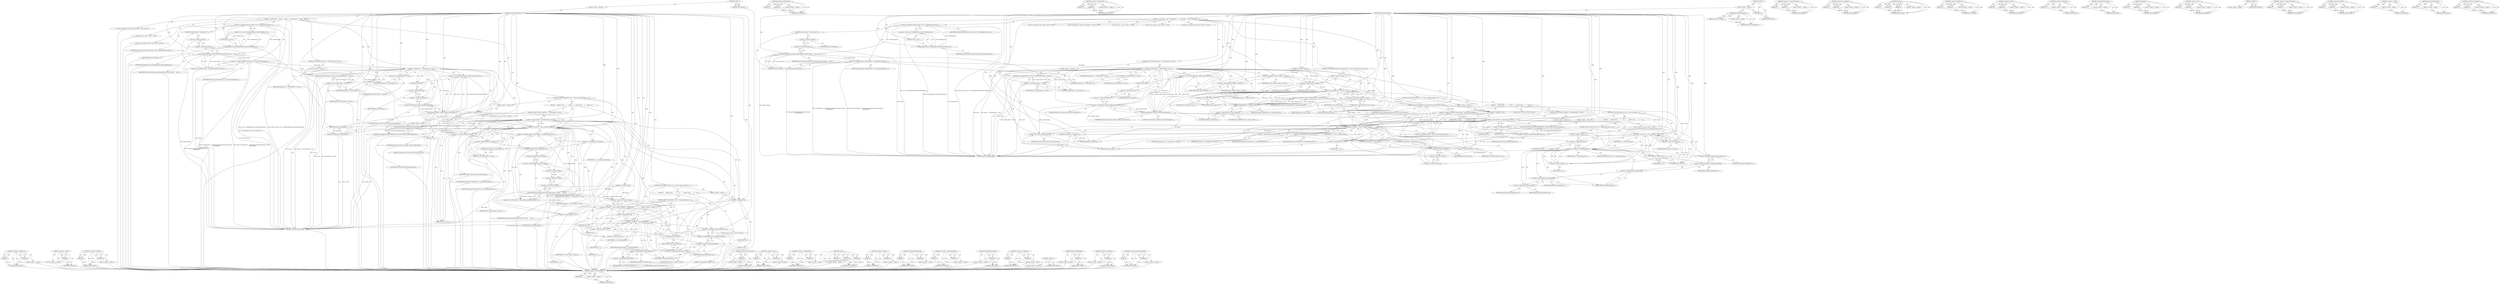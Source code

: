 digraph "&lt;operator&gt;.notEquals" {
vulnerable_224 [label=<(METHOD,&lt;operator&gt;.fieldAccess)>];
vulnerable_225 [label=<(PARAM,p1)>];
vulnerable_226 [label=<(PARAM,p2)>];
vulnerable_227 [label=<(BLOCK,&lt;empty&gt;,&lt;empty&gt;)>];
vulnerable_228 [label=<(METHOD_RETURN,ANY)>];
vulnerable_177 [label=<(METHOD,&lt;operator&gt;.sizeOf)>];
vulnerable_178 [label=<(PARAM,p1)>];
vulnerable_179 [label=<(BLOCK,&lt;empty&gt;,&lt;empty&gt;)>];
vulnerable_180 [label=<(METHOD_RETURN,ANY)>];
vulnerable_201 [label=<(METHOD,&lt;operator&gt;.lessThan)>];
vulnerable_202 [label=<(PARAM,p1)>];
vulnerable_203 [label=<(PARAM,p2)>];
vulnerable_204 [label=<(BLOCK,&lt;empty&gt;,&lt;empty&gt;)>];
vulnerable_205 [label=<(METHOD_RETURN,ANY)>];
vulnerable_6 [label=<(METHOD,&lt;global&gt;)<SUB>1</SUB>>];
vulnerable_7 [label=<(BLOCK,&lt;empty&gt;,&lt;empty&gt;)<SUB>1</SUB>>];
vulnerable_8 [label=<(METHOD,AcquirePixelThreadSet)<SUB>1</SUB>>];
vulnerable_9 [label=<(PARAM,const Image *image)<SUB>1</SUB>>];
vulnerable_10 [label=<(BLOCK,{
   PixelChannels
     **pixels;
 
   register...,{
   PixelChannels
     **pixels;
 
   register...)<SUB>2</SUB>>];
vulnerable_11 [label="<(LOCAL,PixelChannels** pixels: PixelChannels**)<SUB>4</SUB>>"];
vulnerable_12 [label="<(LOCAL,ssize_t i: ssize_t)<SUB>7</SUB>>"];
vulnerable_13 [label="<(LOCAL,size_t number_threads: size_t)<SUB>10</SUB>>"];
vulnerable_14 [label=<(&lt;operator&gt;.assignment,number_threads=(size_t) GetMagickResourceLimit(...)<SUB>12</SUB>>];
vulnerable_15 [label=<(IDENTIFIER,number_threads,number_threads=(size_t) GetMagickResourceLimit(...)<SUB>12</SUB>>];
vulnerable_16 [label=<(&lt;operator&gt;.cast,(size_t) GetMagickResourceLimit(ThreadResource))<SUB>12</SUB>>];
vulnerable_17 [label=<(UNKNOWN,size_t,size_t)<SUB>12</SUB>>];
vulnerable_18 [label=<(GetMagickResourceLimit,GetMagickResourceLimit(ThreadResource))<SUB>12</SUB>>];
vulnerable_19 [label=<(IDENTIFIER,ThreadResource,GetMagickResourceLimit(ThreadResource))<SUB>12</SUB>>];
vulnerable_20 [label=<(&lt;operator&gt;.assignment,pixels=(PixelChannels **) AcquireQuantumMemory(...)<SUB>13</SUB>>];
vulnerable_21 [label=<(IDENTIFIER,pixels,pixels=(PixelChannels **) AcquireQuantumMemory(...)<SUB>13</SUB>>];
vulnerable_22 [label=<(&lt;operator&gt;.cast,(PixelChannels **) AcquireQuantumMemory(number_...)<SUB>13</SUB>>];
vulnerable_23 [label=<(UNKNOWN,PixelChannels **,PixelChannels **)<SUB>13</SUB>>];
vulnerable_24 [label=<(AcquireQuantumMemory,AcquireQuantumMemory(number_threads,
    sizeof...)<SUB>13</SUB>>];
vulnerable_25 [label=<(IDENTIFIER,number_threads,AcquireQuantumMemory(number_threads,
    sizeof...)<SUB>13</SUB>>];
vulnerable_26 [label=<(&lt;operator&gt;.sizeOf,sizeof(*pixels))<SUB>14</SUB>>];
vulnerable_27 [label=<(&lt;operator&gt;.indirection,*pixels)<SUB>14</SUB>>];
vulnerable_28 [label=<(IDENTIFIER,pixels,sizeof(*pixels))<SUB>14</SUB>>];
vulnerable_29 [label=<(CONTROL_STRUCTURE,IF,if (pixels == (PixelChannels **) NULL))<SUB>15</SUB>>];
vulnerable_30 [label=<(&lt;operator&gt;.equals,pixels == (PixelChannels **) NULL)<SUB>15</SUB>>];
vulnerable_31 [label=<(IDENTIFIER,pixels,pixels == (PixelChannels **) NULL)<SUB>15</SUB>>];
vulnerable_32 [label=<(&lt;operator&gt;.cast,(PixelChannels **) NULL)<SUB>15</SUB>>];
vulnerable_33 [label=<(UNKNOWN,PixelChannels **,PixelChannels **)<SUB>15</SUB>>];
vulnerable_34 [label=<(IDENTIFIER,NULL,(PixelChannels **) NULL)<SUB>15</SUB>>];
vulnerable_35 [label=<(BLOCK,&lt;empty&gt;,&lt;empty&gt;)<SUB>16</SUB>>];
vulnerable_36 [label=<(RETURN,return((PixelChannels **) NULL);,return((PixelChannels **) NULL);)<SUB>16</SUB>>];
vulnerable_37 [label=<(&lt;operator&gt;.cast,(PixelChannels **) NULL)<SUB>16</SUB>>];
vulnerable_38 [label=<(UNKNOWN,PixelChannels **,PixelChannels **)<SUB>16</SUB>>];
vulnerable_39 [label=<(IDENTIFIER,NULL,(PixelChannels **) NULL)<SUB>16</SUB>>];
vulnerable_40 [label=<(&lt;operator&gt;.cast,(void) memset(pixels,0,number_threads*sizeof(*p...)<SUB>17</SUB>>];
vulnerable_41 [label=<(UNKNOWN,void,void)<SUB>17</SUB>>];
vulnerable_42 [label=<(memset,memset(pixels,0,number_threads*sizeof(*pixels)))<SUB>17</SUB>>];
vulnerable_43 [label=<(IDENTIFIER,pixels,memset(pixels,0,number_threads*sizeof(*pixels)))<SUB>17</SUB>>];
vulnerable_44 [label=<(LITERAL,0,memset(pixels,0,number_threads*sizeof(*pixels)))<SUB>17</SUB>>];
vulnerable_45 [label=<(&lt;operator&gt;.multiplication,number_threads*sizeof(*pixels))<SUB>17</SUB>>];
vulnerable_46 [label=<(IDENTIFIER,number_threads,number_threads*sizeof(*pixels))<SUB>17</SUB>>];
vulnerable_47 [label=<(&lt;operator&gt;.sizeOf,sizeof(*pixels))<SUB>17</SUB>>];
vulnerable_48 [label=<(&lt;operator&gt;.indirection,*pixels)<SUB>17</SUB>>];
vulnerable_49 [label=<(IDENTIFIER,pixels,sizeof(*pixels))<SUB>17</SUB>>];
vulnerable_50 [label=<(CONTROL_STRUCTURE,FOR,for (i=0;i &lt; (ssize_t) number_threads;i++))<SUB>18</SUB>>];
vulnerable_51 [label=<(BLOCK,&lt;empty&gt;,&lt;empty&gt;)<SUB>18</SUB>>];
vulnerable_52 [label=<(&lt;operator&gt;.assignment,i=0)<SUB>18</SUB>>];
vulnerable_53 [label=<(IDENTIFIER,i,i=0)<SUB>18</SUB>>];
vulnerable_54 [label=<(LITERAL,0,i=0)<SUB>18</SUB>>];
vulnerable_55 [label=<(&lt;operator&gt;.lessThan,i &lt; (ssize_t) number_threads)<SUB>18</SUB>>];
vulnerable_56 [label=<(IDENTIFIER,i,i &lt; (ssize_t) number_threads)<SUB>18</SUB>>];
vulnerable_57 [label=<(&lt;operator&gt;.cast,(ssize_t) number_threads)<SUB>18</SUB>>];
vulnerable_58 [label=<(UNKNOWN,ssize_t,ssize_t)<SUB>18</SUB>>];
vulnerable_59 [label=<(IDENTIFIER,number_threads,(ssize_t) number_threads)<SUB>18</SUB>>];
vulnerable_60 [label=<(&lt;operator&gt;.postIncrement,i++)<SUB>18</SUB>>];
vulnerable_61 [label=<(IDENTIFIER,i,i++)<SUB>18</SUB>>];
vulnerable_62 [label=<(BLOCK,{
     register ssize_t
       j;
 
    pixels[...,{
     register ssize_t
       j;
 
    pixels[...)<SUB>19</SUB>>];
vulnerable_63 [label="<(LOCAL,ssize_t j: ssize_t)<SUB>21</SUB>>"];
vulnerable_64 [label=<(&lt;operator&gt;.assignment,pixels[i]=(PixelChannels *) AcquireQuantumMemor...)<SUB>23</SUB>>];
vulnerable_65 [label=<(&lt;operator&gt;.indirectIndexAccess,pixels[i])<SUB>23</SUB>>];
vulnerable_66 [label=<(IDENTIFIER,pixels,pixels[i]=(PixelChannels *) AcquireQuantumMemor...)<SUB>23</SUB>>];
vulnerable_67 [label=<(IDENTIFIER,i,pixels[i]=(PixelChannels *) AcquireQuantumMemor...)<SUB>23</SUB>>];
vulnerable_68 [label=<(&lt;operator&gt;.cast,(PixelChannels *) AcquireQuantumMemory(image-&gt;c...)<SUB>23</SUB>>];
vulnerable_69 [label=<(UNKNOWN,PixelChannels *,PixelChannels *)<SUB>23</SUB>>];
vulnerable_70 [label=<(AcquireQuantumMemory,AcquireQuantumMemory(image-&gt;columns,
      size...)<SUB>23</SUB>>];
vulnerable_71 [label=<(&lt;operator&gt;.indirectFieldAccess,image-&gt;columns)<SUB>23</SUB>>];
vulnerable_72 [label=<(IDENTIFIER,image,AcquireQuantumMemory(image-&gt;columns,
      size...)<SUB>23</SUB>>];
vulnerable_73 [label=<(FIELD_IDENTIFIER,columns,columns)<SUB>23</SUB>>];
vulnerable_74 [label=<(&lt;operator&gt;.sizeOf,sizeof(**pixels))<SUB>24</SUB>>];
vulnerable_75 [label=<(&lt;operator&gt;.indirection,**pixels)<SUB>24</SUB>>];
vulnerable_76 [label=<(&lt;operator&gt;.indirection,*pixels)<SUB>24</SUB>>];
vulnerable_77 [label=<(IDENTIFIER,pixels,sizeof(**pixels))<SUB>24</SUB>>];
vulnerable_78 [label=<(CONTROL_STRUCTURE,IF,if (pixels[i] == (PixelChannels *) NULL))<SUB>25</SUB>>];
vulnerable_79 [label=<(&lt;operator&gt;.equals,pixels[i] == (PixelChannels *) NULL)<SUB>25</SUB>>];
vulnerable_80 [label=<(&lt;operator&gt;.indirectIndexAccess,pixels[i])<SUB>25</SUB>>];
vulnerable_81 [label=<(IDENTIFIER,pixels,pixels[i] == (PixelChannels *) NULL)<SUB>25</SUB>>];
vulnerable_82 [label=<(IDENTIFIER,i,pixels[i] == (PixelChannels *) NULL)<SUB>25</SUB>>];
vulnerable_83 [label=<(&lt;operator&gt;.cast,(PixelChannels *) NULL)<SUB>25</SUB>>];
vulnerable_84 [label=<(UNKNOWN,PixelChannels *,PixelChannels *)<SUB>25</SUB>>];
vulnerable_85 [label=<(IDENTIFIER,NULL,(PixelChannels *) NULL)<SUB>25</SUB>>];
vulnerable_86 [label=<(BLOCK,&lt;empty&gt;,&lt;empty&gt;)<SUB>26</SUB>>];
vulnerable_87 [label=<(RETURN,return(DestroyPixelThreadSet(pixels));,return(DestroyPixelThreadSet(pixels));)<SUB>26</SUB>>];
vulnerable_88 [label=<(DestroyPixelThreadSet,DestroyPixelThreadSet(pixels))<SUB>26</SUB>>];
vulnerable_89 [label=<(IDENTIFIER,pixels,DestroyPixelThreadSet(pixels))<SUB>26</SUB>>];
vulnerable_90 [label=<(CONTROL_STRUCTURE,FOR,for (j=0;j &lt; (ssize_t) image-&gt;columns;j++))<SUB>27</SUB>>];
vulnerable_91 [label=<(BLOCK,&lt;empty&gt;,&lt;empty&gt;)<SUB>27</SUB>>];
vulnerable_92 [label=<(&lt;operator&gt;.assignment,j=0)<SUB>27</SUB>>];
vulnerable_93 [label=<(IDENTIFIER,j,j=0)<SUB>27</SUB>>];
vulnerable_94 [label=<(LITERAL,0,j=0)<SUB>27</SUB>>];
vulnerable_95 [label=<(&lt;operator&gt;.lessThan,j &lt; (ssize_t) image-&gt;columns)<SUB>27</SUB>>];
vulnerable_96 [label=<(IDENTIFIER,j,j &lt; (ssize_t) image-&gt;columns)<SUB>27</SUB>>];
vulnerable_97 [label=<(&lt;operator&gt;.cast,(ssize_t) image-&gt;columns)<SUB>27</SUB>>];
vulnerable_98 [label=<(UNKNOWN,ssize_t,ssize_t)<SUB>27</SUB>>];
vulnerable_99 [label=<(&lt;operator&gt;.indirectFieldAccess,image-&gt;columns)<SUB>27</SUB>>];
vulnerable_100 [label=<(IDENTIFIER,image,(ssize_t) image-&gt;columns)<SUB>27</SUB>>];
vulnerable_101 [label=<(FIELD_IDENTIFIER,columns,columns)<SUB>27</SUB>>];
vulnerable_102 [label=<(&lt;operator&gt;.postIncrement,j++)<SUB>27</SUB>>];
vulnerable_103 [label=<(IDENTIFIER,j,j++)<SUB>27</SUB>>];
vulnerable_104 [label=<(BLOCK,{
       register ssize_t
         k;

      fo...,{
       register ssize_t
         k;

      fo...)<SUB>28</SUB>>];
vulnerable_105 [label="<(LOCAL,ssize_t k: ssize_t)<SUB>30</SUB>>"];
vulnerable_106 [label=<(CONTROL_STRUCTURE,FOR,for (k=0;k &lt; MaxPixelChannels;k++))<SUB>32</SUB>>];
vulnerable_107 [label=<(BLOCK,&lt;empty&gt;,&lt;empty&gt;)<SUB>32</SUB>>];
vulnerable_108 [label=<(&lt;operator&gt;.assignment,k=0)<SUB>32</SUB>>];
vulnerable_109 [label=<(IDENTIFIER,k,k=0)<SUB>32</SUB>>];
vulnerable_110 [label=<(LITERAL,0,k=0)<SUB>32</SUB>>];
vulnerable_111 [label=<(&lt;operator&gt;.lessThan,k &lt; MaxPixelChannels)<SUB>32</SUB>>];
vulnerable_112 [label=<(IDENTIFIER,k,k &lt; MaxPixelChannels)<SUB>32</SUB>>];
vulnerable_113 [label=<(IDENTIFIER,MaxPixelChannels,k &lt; MaxPixelChannels)<SUB>32</SUB>>];
vulnerable_114 [label=<(&lt;operator&gt;.postIncrement,k++)<SUB>32</SUB>>];
vulnerable_115 [label=<(IDENTIFIER,k,k++)<SUB>32</SUB>>];
vulnerable_116 [label=<(&lt;operator&gt;.assignment,pixels[i][j].channel[k]=0.0)<SUB>33</SUB>>];
vulnerable_117 [label=<(&lt;operator&gt;.indirectIndexAccess,pixels[i][j].channel[k])<SUB>33</SUB>>];
vulnerable_118 [label=<(&lt;operator&gt;.fieldAccess,pixels[i][j].channel)<SUB>33</SUB>>];
vulnerable_119 [label=<(&lt;operator&gt;.indirectIndexAccess,pixels[i][j])<SUB>33</SUB>>];
vulnerable_120 [label=<(&lt;operator&gt;.indirectIndexAccess,pixels[i])<SUB>33</SUB>>];
vulnerable_121 [label=<(IDENTIFIER,pixels,pixels[i][j].channel[k]=0.0)<SUB>33</SUB>>];
vulnerable_122 [label=<(IDENTIFIER,i,pixels[i][j].channel[k]=0.0)<SUB>33</SUB>>];
vulnerable_123 [label=<(IDENTIFIER,j,pixels[i][j].channel[k]=0.0)<SUB>33</SUB>>];
vulnerable_124 [label=<(FIELD_IDENTIFIER,channel,channel)<SUB>33</SUB>>];
vulnerable_125 [label=<(IDENTIFIER,k,pixels[i][j].channel[k]=0.0)<SUB>33</SUB>>];
vulnerable_126 [label=<(LITERAL,0.0,pixels[i][j].channel[k]=0.0)<SUB>33</SUB>>];
vulnerable_127 [label=<(RETURN,return(pixels);,return(pixels);)<SUB>36</SUB>>];
vulnerable_128 [label=<(IDENTIFIER,pixels,return(pixels);)<SUB>36</SUB>>];
vulnerable_129 [label=<(METHOD_RETURN,PixelChannels)<SUB>1</SUB>>];
vulnerable_131 [label=<(METHOD_RETURN,ANY)<SUB>1</SUB>>];
vulnerable_206 [label=<(METHOD,&lt;operator&gt;.postIncrement)>];
vulnerable_207 [label=<(PARAM,p1)>];
vulnerable_208 [label=<(BLOCK,&lt;empty&gt;,&lt;empty&gt;)>];
vulnerable_209 [label=<(METHOD_RETURN,ANY)>];
vulnerable_163 [label=<(METHOD,&lt;operator&gt;.cast)>];
vulnerable_164 [label=<(PARAM,p1)>];
vulnerable_165 [label=<(PARAM,p2)>];
vulnerable_166 [label=<(BLOCK,&lt;empty&gt;,&lt;empty&gt;)>];
vulnerable_167 [label=<(METHOD_RETURN,ANY)>];
vulnerable_196 [label=<(METHOD,&lt;operator&gt;.multiplication)>];
vulnerable_197 [label=<(PARAM,p1)>];
vulnerable_198 [label=<(PARAM,p2)>];
vulnerable_199 [label=<(BLOCK,&lt;empty&gt;,&lt;empty&gt;)>];
vulnerable_200 [label=<(METHOD_RETURN,ANY)>];
vulnerable_190 [label=<(METHOD,memset)>];
vulnerable_191 [label=<(PARAM,p1)>];
vulnerable_192 [label=<(PARAM,p2)>];
vulnerable_193 [label=<(PARAM,p3)>];
vulnerable_194 [label=<(BLOCK,&lt;empty&gt;,&lt;empty&gt;)>];
vulnerable_195 [label=<(METHOD_RETURN,ANY)>];
vulnerable_185 [label=<(METHOD,&lt;operator&gt;.equals)>];
vulnerable_186 [label=<(PARAM,p1)>];
vulnerable_187 [label=<(PARAM,p2)>];
vulnerable_188 [label=<(BLOCK,&lt;empty&gt;,&lt;empty&gt;)>];
vulnerable_189 [label=<(METHOD_RETURN,ANY)>];
vulnerable_172 [label=<(METHOD,AcquireQuantumMemory)>];
vulnerable_173 [label=<(PARAM,p1)>];
vulnerable_174 [label=<(PARAM,p2)>];
vulnerable_175 [label=<(BLOCK,&lt;empty&gt;,&lt;empty&gt;)>];
vulnerable_176 [label=<(METHOD_RETURN,ANY)>];
vulnerable_215 [label=<(METHOD,&lt;operator&gt;.indirectFieldAccess)>];
vulnerable_216 [label=<(PARAM,p1)>];
vulnerable_217 [label=<(PARAM,p2)>];
vulnerable_218 [label=<(BLOCK,&lt;empty&gt;,&lt;empty&gt;)>];
vulnerable_219 [label=<(METHOD_RETURN,ANY)>];
vulnerable_168 [label=<(METHOD,GetMagickResourceLimit)>];
vulnerable_169 [label=<(PARAM,p1)>];
vulnerable_170 [label=<(BLOCK,&lt;empty&gt;,&lt;empty&gt;)>];
vulnerable_171 [label=<(METHOD_RETURN,ANY)>];
vulnerable_158 [label=<(METHOD,&lt;operator&gt;.assignment)>];
vulnerable_159 [label=<(PARAM,p1)>];
vulnerable_160 [label=<(PARAM,p2)>];
vulnerable_161 [label=<(BLOCK,&lt;empty&gt;,&lt;empty&gt;)>];
vulnerable_162 [label=<(METHOD_RETURN,ANY)>];
vulnerable_152 [label=<(METHOD,&lt;global&gt;)<SUB>1</SUB>>];
vulnerable_153 [label=<(BLOCK,&lt;empty&gt;,&lt;empty&gt;)>];
vulnerable_154 [label=<(METHOD_RETURN,ANY)>];
vulnerable_220 [label=<(METHOD,DestroyPixelThreadSet)>];
vulnerable_221 [label=<(PARAM,p1)>];
vulnerable_222 [label=<(BLOCK,&lt;empty&gt;,&lt;empty&gt;)>];
vulnerable_223 [label=<(METHOD_RETURN,ANY)>];
vulnerable_181 [label=<(METHOD,&lt;operator&gt;.indirection)>];
vulnerable_182 [label=<(PARAM,p1)>];
vulnerable_183 [label=<(BLOCK,&lt;empty&gt;,&lt;empty&gt;)>];
vulnerable_184 [label=<(METHOD_RETURN,ANY)>];
vulnerable_210 [label=<(METHOD,&lt;operator&gt;.indirectIndexAccess)>];
vulnerable_211 [label=<(PARAM,p1)>];
vulnerable_212 [label=<(PARAM,p2)>];
vulnerable_213 [label=<(BLOCK,&lt;empty&gt;,&lt;empty&gt;)>];
vulnerable_214 [label=<(METHOD_RETURN,ANY)>];
fixed_252 [label=<(METHOD,&lt;operator&gt;.postIncrement)>];
fixed_253 [label=<(PARAM,p1)>];
fixed_254 [label=<(BLOCK,&lt;empty&gt;,&lt;empty&gt;)>];
fixed_255 [label=<(METHOD_RETURN,ANY)>];
fixed_203 [label=<(METHOD,AcquireQuantumMemory)>];
fixed_204 [label=<(PARAM,p1)>];
fixed_205 [label=<(PARAM,p2)>];
fixed_206 [label=<(BLOCK,&lt;empty&gt;,&lt;empty&gt;)>];
fixed_207 [label=<(METHOD_RETURN,ANY)>];
fixed_227 [label=<(METHOD,&lt;operator&gt;.multiplication)>];
fixed_228 [label=<(PARAM,p1)>];
fixed_229 [label=<(PARAM,p2)>];
fixed_230 [label=<(BLOCK,&lt;empty&gt;,&lt;empty&gt;)>];
fixed_231 [label=<(METHOD_RETURN,ANY)>];
fixed_6 [label=<(METHOD,&lt;global&gt;)<SUB>1</SUB>>];
fixed_7 [label=<(BLOCK,&lt;empty&gt;,&lt;empty&gt;)<SUB>1</SUB>>];
fixed_8 [label=<(METHOD,AcquirePixelThreadSet)<SUB>1</SUB>>];
fixed_9 [label=<(PARAM,const Image *image)<SUB>1</SUB>>];
fixed_10 [label=<(BLOCK,&lt;empty&gt;,&lt;empty&gt;)>];
fixed_11 [label=<(METHOD_RETURN,PixelChannels**)<SUB>1</SUB>>];
fixed_13 [label=<(UNKNOWN,),))<SUB>1</SUB>>];
fixed_14 [label=<(METHOD,AcquirePixelThreadSet)<SUB>2</SUB>>];
fixed_15 [label=<(PARAM,const Image *images)<SUB>2</SUB>>];
fixed_16 [label=<(BLOCK,{
  const Image
    *next;

   PixelChannels
  ...,{
  const Image
    *next;

   PixelChannels
  ...)<SUB>3</SUB>>];
fixed_17 [label="<(LOCAL,const Image* next: Image*)<SUB>5</SUB>>"];
fixed_18 [label="<(LOCAL,PixelChannels** pixels: PixelChannels**)<SUB>8</SUB>>"];
fixed_19 [label="<(LOCAL,ssize_t i: ssize_t)<SUB>11</SUB>>"];
fixed_20 [label="<(LOCAL,size_t columns: size_t)<SUB>14</SUB>>"];
fixed_21 [label="<(LOCAL,size_t number_threads: size_t)<SUB>15</SUB>>"];
fixed_22 [label=<(&lt;operator&gt;.assignment,number_threads=(size_t) GetMagickResourceLimit(...)<SUB>17</SUB>>];
fixed_23 [label=<(IDENTIFIER,number_threads,number_threads=(size_t) GetMagickResourceLimit(...)<SUB>17</SUB>>];
fixed_24 [label=<(&lt;operator&gt;.cast,(size_t) GetMagickResourceLimit(ThreadResource))<SUB>17</SUB>>];
fixed_25 [label=<(UNKNOWN,size_t,size_t)<SUB>17</SUB>>];
fixed_26 [label=<(GetMagickResourceLimit,GetMagickResourceLimit(ThreadResource))<SUB>17</SUB>>];
fixed_27 [label=<(IDENTIFIER,ThreadResource,GetMagickResourceLimit(ThreadResource))<SUB>17</SUB>>];
fixed_28 [label=<(&lt;operator&gt;.assignment,pixels=(PixelChannels **) AcquireQuantumMemory(...)<SUB>18</SUB>>];
fixed_29 [label=<(IDENTIFIER,pixels,pixels=(PixelChannels **) AcquireQuantumMemory(...)<SUB>18</SUB>>];
fixed_30 [label=<(&lt;operator&gt;.cast,(PixelChannels **) AcquireQuantumMemory(number_...)<SUB>18</SUB>>];
fixed_31 [label=<(UNKNOWN,PixelChannels **,PixelChannels **)<SUB>18</SUB>>];
fixed_32 [label=<(AcquireQuantumMemory,AcquireQuantumMemory(number_threads,
    sizeof...)<SUB>18</SUB>>];
fixed_33 [label=<(IDENTIFIER,number_threads,AcquireQuantumMemory(number_threads,
    sizeof...)<SUB>18</SUB>>];
fixed_34 [label=<(&lt;operator&gt;.sizeOf,sizeof(*pixels))<SUB>19</SUB>>];
fixed_35 [label=<(&lt;operator&gt;.indirection,*pixels)<SUB>19</SUB>>];
fixed_36 [label=<(IDENTIFIER,pixels,sizeof(*pixels))<SUB>19</SUB>>];
fixed_37 [label=<(CONTROL_STRUCTURE,IF,if (pixels == (PixelChannels **) NULL))<SUB>20</SUB>>];
fixed_38 [label=<(&lt;operator&gt;.equals,pixels == (PixelChannels **) NULL)<SUB>20</SUB>>];
fixed_39 [label=<(IDENTIFIER,pixels,pixels == (PixelChannels **) NULL)<SUB>20</SUB>>];
fixed_40 [label=<(&lt;operator&gt;.cast,(PixelChannels **) NULL)<SUB>20</SUB>>];
fixed_41 [label=<(UNKNOWN,PixelChannels **,PixelChannels **)<SUB>20</SUB>>];
fixed_42 [label=<(IDENTIFIER,NULL,(PixelChannels **) NULL)<SUB>20</SUB>>];
fixed_43 [label=<(BLOCK,&lt;empty&gt;,&lt;empty&gt;)<SUB>21</SUB>>];
fixed_44 [label=<(RETURN,return((PixelChannels **) NULL);,return((PixelChannels **) NULL);)<SUB>21</SUB>>];
fixed_45 [label=<(&lt;operator&gt;.cast,(PixelChannels **) NULL)<SUB>21</SUB>>];
fixed_46 [label=<(UNKNOWN,PixelChannels **,PixelChannels **)<SUB>21</SUB>>];
fixed_47 [label=<(IDENTIFIER,NULL,(PixelChannels **) NULL)<SUB>21</SUB>>];
fixed_48 [label=<(&lt;operator&gt;.cast,(void) memset(pixels,0,number_threads*sizeof(*p...)<SUB>22</SUB>>];
fixed_49 [label=<(UNKNOWN,void,void)<SUB>22</SUB>>];
fixed_50 [label=<(memset,memset(pixels,0,number_threads*sizeof(*pixels)))<SUB>22</SUB>>];
fixed_51 [label=<(IDENTIFIER,pixels,memset(pixels,0,number_threads*sizeof(*pixels)))<SUB>22</SUB>>];
fixed_52 [label=<(LITERAL,0,memset(pixels,0,number_threads*sizeof(*pixels)))<SUB>22</SUB>>];
fixed_53 [label=<(&lt;operator&gt;.multiplication,number_threads*sizeof(*pixels))<SUB>22</SUB>>];
fixed_54 [label=<(IDENTIFIER,number_threads,number_threads*sizeof(*pixels))<SUB>22</SUB>>];
fixed_55 [label=<(&lt;operator&gt;.sizeOf,sizeof(*pixels))<SUB>22</SUB>>];
fixed_56 [label=<(&lt;operator&gt;.indirection,*pixels)<SUB>22</SUB>>];
fixed_57 [label=<(IDENTIFIER,pixels,sizeof(*pixels))<SUB>22</SUB>>];
fixed_58 [label=<(&lt;operator&gt;.assignment,columns=images-&gt;columns)<SUB>23</SUB>>];
fixed_59 [label=<(IDENTIFIER,columns,columns=images-&gt;columns)<SUB>23</SUB>>];
fixed_60 [label=<(&lt;operator&gt;.indirectFieldAccess,images-&gt;columns)<SUB>23</SUB>>];
fixed_61 [label=<(IDENTIFIER,images,columns=images-&gt;columns)<SUB>23</SUB>>];
fixed_62 [label=<(FIELD_IDENTIFIER,columns,columns)<SUB>23</SUB>>];
fixed_63 [label=<(CONTROL_STRUCTURE,FOR,for (next=images;next != (Image *) NULL;next=next-&gt;next))<SUB>24</SUB>>];
fixed_64 [label=<(BLOCK,&lt;empty&gt;,&lt;empty&gt;)<SUB>24</SUB>>];
fixed_65 [label=<(&lt;operator&gt;.assignment,next=images)<SUB>24</SUB>>];
fixed_66 [label=<(IDENTIFIER,next,next=images)<SUB>24</SUB>>];
fixed_67 [label=<(IDENTIFIER,images,next=images)<SUB>24</SUB>>];
fixed_68 [label=<(&lt;operator&gt;.notEquals,next != (Image *) NULL)<SUB>24</SUB>>];
fixed_69 [label=<(IDENTIFIER,next,next != (Image *) NULL)<SUB>24</SUB>>];
fixed_70 [label=<(&lt;operator&gt;.cast,(Image *) NULL)<SUB>24</SUB>>];
fixed_71 [label=<(UNKNOWN,Image *,Image *)<SUB>24</SUB>>];
fixed_72 [label=<(IDENTIFIER,NULL,(Image *) NULL)<SUB>24</SUB>>];
fixed_73 [label=<(&lt;operator&gt;.assignment,next=next-&gt;next)<SUB>24</SUB>>];
fixed_74 [label=<(IDENTIFIER,next,next=next-&gt;next)<SUB>24</SUB>>];
fixed_75 [label=<(&lt;operator&gt;.indirectFieldAccess,next-&gt;next)<SUB>24</SUB>>];
fixed_76 [label=<(IDENTIFIER,next,next=next-&gt;next)<SUB>24</SUB>>];
fixed_77 [label=<(FIELD_IDENTIFIER,next,next)<SUB>24</SUB>>];
fixed_78 [label=<(&lt;operator&gt;.assignment,columns=MagickMax(next-&gt;columns,columns))<SUB>25</SUB>>];
fixed_79 [label=<(IDENTIFIER,columns,columns=MagickMax(next-&gt;columns,columns))<SUB>25</SUB>>];
fixed_80 [label=<(MagickMax,MagickMax(next-&gt;columns,columns))<SUB>25</SUB>>];
fixed_81 [label=<(&lt;operator&gt;.indirectFieldAccess,next-&gt;columns)<SUB>25</SUB>>];
fixed_82 [label=<(IDENTIFIER,next,MagickMax(next-&gt;columns,columns))<SUB>25</SUB>>];
fixed_83 [label=<(FIELD_IDENTIFIER,columns,columns)<SUB>25</SUB>>];
fixed_84 [label=<(IDENTIFIER,columns,MagickMax(next-&gt;columns,columns))<SUB>25</SUB>>];
fixed_85 [label=<(CONTROL_STRUCTURE,FOR,for (i=0;i &lt; (ssize_t) number_threads;i++))<SUB>26</SUB>>];
fixed_86 [label=<(BLOCK,&lt;empty&gt;,&lt;empty&gt;)<SUB>26</SUB>>];
fixed_87 [label=<(&lt;operator&gt;.assignment,i=0)<SUB>26</SUB>>];
fixed_88 [label=<(IDENTIFIER,i,i=0)<SUB>26</SUB>>];
fixed_89 [label=<(LITERAL,0,i=0)<SUB>26</SUB>>];
fixed_90 [label=<(&lt;operator&gt;.lessThan,i &lt; (ssize_t) number_threads)<SUB>26</SUB>>];
fixed_91 [label=<(IDENTIFIER,i,i &lt; (ssize_t) number_threads)<SUB>26</SUB>>];
fixed_92 [label=<(&lt;operator&gt;.cast,(ssize_t) number_threads)<SUB>26</SUB>>];
fixed_93 [label=<(UNKNOWN,ssize_t,ssize_t)<SUB>26</SUB>>];
fixed_94 [label=<(IDENTIFIER,number_threads,(ssize_t) number_threads)<SUB>26</SUB>>];
fixed_95 [label=<(&lt;operator&gt;.postIncrement,i++)<SUB>26</SUB>>];
fixed_96 [label=<(IDENTIFIER,i,i++)<SUB>26</SUB>>];
fixed_97 [label=<(BLOCK,{
     register ssize_t
       j;
 
    pixels[...,{
     register ssize_t
       j;
 
    pixels[...)<SUB>27</SUB>>];
fixed_98 [label="<(LOCAL,ssize_t j: ssize_t)<SUB>29</SUB>>"];
fixed_99 [label=<(&lt;operator&gt;.assignment,pixels[i]=(PixelChannels *) AcquireQuantumMemor...)<SUB>31</SUB>>];
fixed_100 [label=<(&lt;operator&gt;.indirectIndexAccess,pixels[i])<SUB>31</SUB>>];
fixed_101 [label=<(IDENTIFIER,pixels,pixels[i]=(PixelChannels *) AcquireQuantumMemor...)<SUB>31</SUB>>];
fixed_102 [label=<(IDENTIFIER,i,pixels[i]=(PixelChannels *) AcquireQuantumMemor...)<SUB>31</SUB>>];
fixed_103 [label=<(&lt;operator&gt;.cast,(PixelChannels *) AcquireQuantumMemory(columns,...)<SUB>31</SUB>>];
fixed_104 [label=<(UNKNOWN,PixelChannels *,PixelChannels *)<SUB>31</SUB>>];
fixed_105 [label=<(AcquireQuantumMemory,AcquireQuantumMemory(columns,sizeof(**pixels)))<SUB>31</SUB>>];
fixed_106 [label=<(IDENTIFIER,columns,AcquireQuantumMemory(columns,sizeof(**pixels)))<SUB>31</SUB>>];
fixed_107 [label=<(&lt;operator&gt;.sizeOf,sizeof(**pixels))<SUB>31</SUB>>];
fixed_108 [label=<(&lt;operator&gt;.indirection,**pixels)<SUB>31</SUB>>];
fixed_109 [label=<(&lt;operator&gt;.indirection,*pixels)<SUB>31</SUB>>];
fixed_110 [label=<(IDENTIFIER,pixels,sizeof(**pixels))<SUB>31</SUB>>];
fixed_111 [label=<(CONTROL_STRUCTURE,IF,if (pixels[i] == (PixelChannels *) NULL))<SUB>32</SUB>>];
fixed_112 [label=<(&lt;operator&gt;.equals,pixels[i] == (PixelChannels *) NULL)<SUB>32</SUB>>];
fixed_113 [label=<(&lt;operator&gt;.indirectIndexAccess,pixels[i])<SUB>32</SUB>>];
fixed_114 [label=<(IDENTIFIER,pixels,pixels[i] == (PixelChannels *) NULL)<SUB>32</SUB>>];
fixed_115 [label=<(IDENTIFIER,i,pixels[i] == (PixelChannels *) NULL)<SUB>32</SUB>>];
fixed_116 [label=<(&lt;operator&gt;.cast,(PixelChannels *) NULL)<SUB>32</SUB>>];
fixed_117 [label=<(UNKNOWN,PixelChannels *,PixelChannels *)<SUB>32</SUB>>];
fixed_118 [label=<(IDENTIFIER,NULL,(PixelChannels *) NULL)<SUB>32</SUB>>];
fixed_119 [label=<(BLOCK,&lt;empty&gt;,&lt;empty&gt;)<SUB>33</SUB>>];
fixed_120 [label=<(RETURN,return(DestroyPixelThreadSet(pixels));,return(DestroyPixelThreadSet(pixels));)<SUB>33</SUB>>];
fixed_121 [label=<(DestroyPixelThreadSet,DestroyPixelThreadSet(pixels))<SUB>33</SUB>>];
fixed_122 [label=<(IDENTIFIER,pixels,DestroyPixelThreadSet(pixels))<SUB>33</SUB>>];
fixed_123 [label=<(CONTROL_STRUCTURE,FOR,for (j=0;j &lt; (ssize_t) columns;j++))<SUB>34</SUB>>];
fixed_124 [label=<(BLOCK,&lt;empty&gt;,&lt;empty&gt;)<SUB>34</SUB>>];
fixed_125 [label=<(&lt;operator&gt;.assignment,j=0)<SUB>34</SUB>>];
fixed_126 [label=<(IDENTIFIER,j,j=0)<SUB>34</SUB>>];
fixed_127 [label=<(LITERAL,0,j=0)<SUB>34</SUB>>];
fixed_128 [label=<(&lt;operator&gt;.lessThan,j &lt; (ssize_t) columns)<SUB>34</SUB>>];
fixed_129 [label=<(IDENTIFIER,j,j &lt; (ssize_t) columns)<SUB>34</SUB>>];
fixed_130 [label=<(&lt;operator&gt;.cast,(ssize_t) columns)<SUB>34</SUB>>];
fixed_131 [label=<(UNKNOWN,ssize_t,ssize_t)<SUB>34</SUB>>];
fixed_132 [label=<(IDENTIFIER,columns,(ssize_t) columns)<SUB>34</SUB>>];
fixed_133 [label=<(&lt;operator&gt;.postIncrement,j++)<SUB>34</SUB>>];
fixed_134 [label=<(IDENTIFIER,j,j++)<SUB>34</SUB>>];
fixed_135 [label=<(BLOCK,{
       register ssize_t
         k;

      fo...,{
       register ssize_t
         k;

      fo...)<SUB>35</SUB>>];
fixed_136 [label="<(LOCAL,ssize_t k: ssize_t)<SUB>37</SUB>>"];
fixed_137 [label=<(CONTROL_STRUCTURE,FOR,for (k=0;k &lt; MaxPixelChannels;k++))<SUB>39</SUB>>];
fixed_138 [label=<(BLOCK,&lt;empty&gt;,&lt;empty&gt;)<SUB>39</SUB>>];
fixed_139 [label=<(&lt;operator&gt;.assignment,k=0)<SUB>39</SUB>>];
fixed_140 [label=<(IDENTIFIER,k,k=0)<SUB>39</SUB>>];
fixed_141 [label=<(LITERAL,0,k=0)<SUB>39</SUB>>];
fixed_142 [label=<(&lt;operator&gt;.lessThan,k &lt; MaxPixelChannels)<SUB>39</SUB>>];
fixed_143 [label=<(IDENTIFIER,k,k &lt; MaxPixelChannels)<SUB>39</SUB>>];
fixed_144 [label=<(IDENTIFIER,MaxPixelChannels,k &lt; MaxPixelChannels)<SUB>39</SUB>>];
fixed_145 [label=<(&lt;operator&gt;.postIncrement,k++)<SUB>39</SUB>>];
fixed_146 [label=<(IDENTIFIER,k,k++)<SUB>39</SUB>>];
fixed_147 [label=<(&lt;operator&gt;.assignment,pixels[i][j].channel[k]=0.0)<SUB>40</SUB>>];
fixed_148 [label=<(&lt;operator&gt;.indirectIndexAccess,pixels[i][j].channel[k])<SUB>40</SUB>>];
fixed_149 [label=<(&lt;operator&gt;.fieldAccess,pixels[i][j].channel)<SUB>40</SUB>>];
fixed_150 [label=<(&lt;operator&gt;.indirectIndexAccess,pixels[i][j])<SUB>40</SUB>>];
fixed_151 [label=<(&lt;operator&gt;.indirectIndexAccess,pixels[i])<SUB>40</SUB>>];
fixed_152 [label=<(IDENTIFIER,pixels,pixels[i][j].channel[k]=0.0)<SUB>40</SUB>>];
fixed_153 [label=<(IDENTIFIER,i,pixels[i][j].channel[k]=0.0)<SUB>40</SUB>>];
fixed_154 [label=<(IDENTIFIER,j,pixels[i][j].channel[k]=0.0)<SUB>40</SUB>>];
fixed_155 [label=<(FIELD_IDENTIFIER,channel,channel)<SUB>40</SUB>>];
fixed_156 [label=<(IDENTIFIER,k,pixels[i][j].channel[k]=0.0)<SUB>40</SUB>>];
fixed_157 [label=<(LITERAL,0.0,pixels[i][j].channel[k]=0.0)<SUB>40</SUB>>];
fixed_158 [label=<(RETURN,return(pixels);,return(pixels);)<SUB>43</SUB>>];
fixed_159 [label=<(IDENTIFIER,pixels,return(pixels);)<SUB>43</SUB>>];
fixed_160 [label=<(METHOD_RETURN,PixelChannels)<SUB>2</SUB>>];
fixed_162 [label=<(METHOD_RETURN,ANY)<SUB>1</SUB>>];
fixed_232 [label=<(METHOD,&lt;operator&gt;.indirectFieldAccess)>];
fixed_233 [label=<(PARAM,p1)>];
fixed_234 [label=<(PARAM,p2)>];
fixed_235 [label=<(BLOCK,&lt;empty&gt;,&lt;empty&gt;)>];
fixed_236 [label=<(METHOD_RETURN,ANY)>];
fixed_189 [label=<(METHOD,&lt;operator&gt;.assignment)>];
fixed_190 [label=<(PARAM,p1)>];
fixed_191 [label=<(PARAM,p2)>];
fixed_192 [label=<(BLOCK,&lt;empty&gt;,&lt;empty&gt;)>];
fixed_193 [label=<(METHOD_RETURN,ANY)>];
fixed_221 [label=<(METHOD,memset)>];
fixed_222 [label=<(PARAM,p1)>];
fixed_223 [label=<(PARAM,p2)>];
fixed_224 [label=<(PARAM,p3)>];
fixed_225 [label=<(BLOCK,&lt;empty&gt;,&lt;empty&gt;)>];
fixed_226 [label=<(METHOD_RETURN,ANY)>];
fixed_265 [label=<(METHOD,&lt;operator&gt;.fieldAccess)>];
fixed_266 [label=<(PARAM,p1)>];
fixed_267 [label=<(PARAM,p2)>];
fixed_268 [label=<(BLOCK,&lt;empty&gt;,&lt;empty&gt;)>];
fixed_269 [label=<(METHOD_RETURN,ANY)>];
fixed_216 [label=<(METHOD,&lt;operator&gt;.equals)>];
fixed_217 [label=<(PARAM,p1)>];
fixed_218 [label=<(PARAM,p2)>];
fixed_219 [label=<(BLOCK,&lt;empty&gt;,&lt;empty&gt;)>];
fixed_220 [label=<(METHOD_RETURN,ANY)>];
fixed_212 [label=<(METHOD,&lt;operator&gt;.indirection)>];
fixed_213 [label=<(PARAM,p1)>];
fixed_214 [label=<(BLOCK,&lt;empty&gt;,&lt;empty&gt;)>];
fixed_215 [label=<(METHOD_RETURN,ANY)>];
fixed_199 [label=<(METHOD,GetMagickResourceLimit)>];
fixed_200 [label=<(PARAM,p1)>];
fixed_201 [label=<(BLOCK,&lt;empty&gt;,&lt;empty&gt;)>];
fixed_202 [label=<(METHOD_RETURN,ANY)>];
fixed_242 [label=<(METHOD,MagickMax)>];
fixed_243 [label=<(PARAM,p1)>];
fixed_244 [label=<(PARAM,p2)>];
fixed_245 [label=<(BLOCK,&lt;empty&gt;,&lt;empty&gt;)>];
fixed_246 [label=<(METHOD_RETURN,ANY)>];
fixed_194 [label=<(METHOD,&lt;operator&gt;.cast)>];
fixed_195 [label=<(PARAM,p1)>];
fixed_196 [label=<(PARAM,p2)>];
fixed_197 [label=<(BLOCK,&lt;empty&gt;,&lt;empty&gt;)>];
fixed_198 [label=<(METHOD_RETURN,ANY)>];
fixed_183 [label=<(METHOD,&lt;global&gt;)<SUB>1</SUB>>];
fixed_184 [label=<(BLOCK,&lt;empty&gt;,&lt;empty&gt;)>];
fixed_185 [label=<(METHOD_RETURN,ANY)>];
fixed_256 [label=<(METHOD,&lt;operator&gt;.indirectIndexAccess)>];
fixed_257 [label=<(PARAM,p1)>];
fixed_258 [label=<(PARAM,p2)>];
fixed_259 [label=<(BLOCK,&lt;empty&gt;,&lt;empty&gt;)>];
fixed_260 [label=<(METHOD_RETURN,ANY)>];
fixed_247 [label=<(METHOD,&lt;operator&gt;.lessThan)>];
fixed_248 [label=<(PARAM,p1)>];
fixed_249 [label=<(PARAM,p2)>];
fixed_250 [label=<(BLOCK,&lt;empty&gt;,&lt;empty&gt;)>];
fixed_251 [label=<(METHOD_RETURN,ANY)>];
fixed_208 [label=<(METHOD,&lt;operator&gt;.sizeOf)>];
fixed_209 [label=<(PARAM,p1)>];
fixed_210 [label=<(BLOCK,&lt;empty&gt;,&lt;empty&gt;)>];
fixed_211 [label=<(METHOD_RETURN,ANY)>];
fixed_261 [label=<(METHOD,DestroyPixelThreadSet)>];
fixed_262 [label=<(PARAM,p1)>];
fixed_263 [label=<(BLOCK,&lt;empty&gt;,&lt;empty&gt;)>];
fixed_264 [label=<(METHOD_RETURN,ANY)>];
fixed_237 [label=<(METHOD,&lt;operator&gt;.notEquals)>];
fixed_238 [label=<(PARAM,p1)>];
fixed_239 [label=<(PARAM,p2)>];
fixed_240 [label=<(BLOCK,&lt;empty&gt;,&lt;empty&gt;)>];
fixed_241 [label=<(METHOD_RETURN,ANY)>];
vulnerable_224 -> vulnerable_225  [key=0, label="AST: "];
vulnerable_224 -> vulnerable_225  [key=1, label="DDG: "];
vulnerable_224 -> vulnerable_227  [key=0, label="AST: "];
vulnerable_224 -> vulnerable_226  [key=0, label="AST: "];
vulnerable_224 -> vulnerable_226  [key=1, label="DDG: "];
vulnerable_224 -> vulnerable_228  [key=0, label="AST: "];
vulnerable_224 -> vulnerable_228  [key=1, label="CFG: "];
vulnerable_225 -> vulnerable_228  [key=0, label="DDG: p1"];
vulnerable_226 -> vulnerable_228  [key=0, label="DDG: p2"];
vulnerable_227 -> fixed_252  [key=0];
vulnerable_228 -> fixed_252  [key=0];
vulnerable_177 -> vulnerable_178  [key=0, label="AST: "];
vulnerable_177 -> vulnerable_178  [key=1, label="DDG: "];
vulnerable_177 -> vulnerable_179  [key=0, label="AST: "];
vulnerable_177 -> vulnerable_180  [key=0, label="AST: "];
vulnerable_177 -> vulnerable_180  [key=1, label="CFG: "];
vulnerable_178 -> vulnerable_180  [key=0, label="DDG: p1"];
vulnerable_179 -> fixed_252  [key=0];
vulnerable_180 -> fixed_252  [key=0];
vulnerable_201 -> vulnerable_202  [key=0, label="AST: "];
vulnerable_201 -> vulnerable_202  [key=1, label="DDG: "];
vulnerable_201 -> vulnerable_204  [key=0, label="AST: "];
vulnerable_201 -> vulnerable_203  [key=0, label="AST: "];
vulnerable_201 -> vulnerable_203  [key=1, label="DDG: "];
vulnerable_201 -> vulnerable_205  [key=0, label="AST: "];
vulnerable_201 -> vulnerable_205  [key=1, label="CFG: "];
vulnerable_202 -> vulnerable_205  [key=0, label="DDG: p1"];
vulnerable_203 -> vulnerable_205  [key=0, label="DDG: p2"];
vulnerable_204 -> fixed_252  [key=0];
vulnerable_205 -> fixed_252  [key=0];
vulnerable_6 -> vulnerable_7  [key=0, label="AST: "];
vulnerable_6 -> vulnerable_131  [key=0, label="AST: "];
vulnerable_6 -> vulnerable_131  [key=1, label="CFG: "];
vulnerable_7 -> vulnerable_8  [key=0, label="AST: "];
vulnerable_8 -> vulnerable_9  [key=0, label="AST: "];
vulnerable_8 -> vulnerable_9  [key=1, label="DDG: "];
vulnerable_8 -> vulnerable_10  [key=0, label="AST: "];
vulnerable_8 -> vulnerable_129  [key=0, label="AST: "];
vulnerable_8 -> vulnerable_17  [key=0, label="CFG: "];
vulnerable_8 -> vulnerable_128  [key=0, label="DDG: "];
vulnerable_8 -> vulnerable_30  [key=0, label="DDG: "];
vulnerable_8 -> vulnerable_42  [key=0, label="DDG: "];
vulnerable_8 -> vulnerable_52  [key=0, label="DDG: "];
vulnerable_8 -> vulnerable_55  [key=0, label="DDG: "];
vulnerable_8 -> vulnerable_60  [key=0, label="DDG: "];
vulnerable_8 -> vulnerable_18  [key=0, label="DDG: "];
vulnerable_8 -> vulnerable_24  [key=0, label="DDG: "];
vulnerable_8 -> vulnerable_32  [key=0, label="DDG: "];
vulnerable_8 -> vulnerable_37  [key=0, label="DDG: "];
vulnerable_8 -> vulnerable_45  [key=0, label="DDG: "];
vulnerable_8 -> vulnerable_57  [key=0, label="DDG: "];
vulnerable_8 -> vulnerable_79  [key=0, label="DDG: "];
vulnerable_8 -> vulnerable_92  [key=0, label="DDG: "];
vulnerable_8 -> vulnerable_95  [key=0, label="DDG: "];
vulnerable_8 -> vulnerable_102  [key=0, label="DDG: "];
vulnerable_8 -> vulnerable_83  [key=0, label="DDG: "];
vulnerable_8 -> vulnerable_116  [key=0, label="DDG: "];
vulnerable_8 -> vulnerable_88  [key=0, label="DDG: "];
vulnerable_8 -> vulnerable_108  [key=0, label="DDG: "];
vulnerable_8 -> vulnerable_111  [key=0, label="DDG: "];
vulnerable_8 -> vulnerable_114  [key=0, label="DDG: "];
vulnerable_9 -> vulnerable_129  [key=0, label="DDG: image"];
vulnerable_9 -> vulnerable_95  [key=0, label="DDG: image"];
vulnerable_9 -> vulnerable_70  [key=0, label="DDG: image"];
vulnerable_9 -> vulnerable_97  [key=0, label="DDG: image"];
vulnerable_10 -> vulnerable_11  [key=0, label="AST: "];
vulnerable_10 -> vulnerable_12  [key=0, label="AST: "];
vulnerable_10 -> vulnerable_13  [key=0, label="AST: "];
vulnerable_10 -> vulnerable_14  [key=0, label="AST: "];
vulnerable_10 -> vulnerable_20  [key=0, label="AST: "];
vulnerable_10 -> vulnerable_29  [key=0, label="AST: "];
vulnerable_10 -> vulnerable_40  [key=0, label="AST: "];
vulnerable_10 -> vulnerable_50  [key=0, label="AST: "];
vulnerable_10 -> vulnerable_127  [key=0, label="AST: "];
vulnerable_11 -> fixed_252  [key=0];
vulnerable_12 -> fixed_252  [key=0];
vulnerable_13 -> fixed_252  [key=0];
vulnerable_14 -> vulnerable_15  [key=0, label="AST: "];
vulnerable_14 -> vulnerable_16  [key=0, label="AST: "];
vulnerable_14 -> vulnerable_23  [key=0, label="CFG: "];
vulnerable_14 -> vulnerable_129  [key=0, label="DDG: (size_t) GetMagickResourceLimit(ThreadResource)"];
vulnerable_14 -> vulnerable_129  [key=1, label="DDG: number_threads=(size_t) GetMagickResourceLimit(ThreadResource)"];
vulnerable_14 -> vulnerable_24  [key=0, label="DDG: number_threads"];
vulnerable_15 -> fixed_252  [key=0];
vulnerable_16 -> vulnerable_17  [key=0, label="AST: "];
vulnerable_16 -> vulnerable_18  [key=0, label="AST: "];
vulnerable_16 -> vulnerable_14  [key=0, label="CFG: "];
vulnerable_16 -> vulnerable_129  [key=0, label="DDG: GetMagickResourceLimit(ThreadResource)"];
vulnerable_17 -> vulnerable_18  [key=0, label="CFG: "];
vulnerable_18 -> vulnerable_19  [key=0, label="AST: "];
vulnerable_18 -> vulnerable_16  [key=0, label="CFG: "];
vulnerable_18 -> vulnerable_16  [key=1, label="DDG: ThreadResource"];
vulnerable_18 -> vulnerable_129  [key=0, label="DDG: ThreadResource"];
vulnerable_18 -> vulnerable_14  [key=0, label="DDG: ThreadResource"];
vulnerable_19 -> fixed_252  [key=0];
vulnerable_20 -> vulnerable_21  [key=0, label="AST: "];
vulnerable_20 -> vulnerable_22  [key=0, label="AST: "];
vulnerable_20 -> vulnerable_33  [key=0, label="CFG: "];
vulnerable_20 -> vulnerable_129  [key=0, label="DDG: (PixelChannels **) AcquireQuantumMemory(number_threads,
    sizeof(*pixels))"];
vulnerable_20 -> vulnerable_129  [key=1, label="DDG: pixels=(PixelChannels **) AcquireQuantumMemory(number_threads,
    sizeof(*pixels))"];
vulnerable_20 -> vulnerable_30  [key=0, label="DDG: pixels"];
vulnerable_21 -> fixed_252  [key=0];
vulnerable_22 -> vulnerable_23  [key=0, label="AST: "];
vulnerable_22 -> vulnerable_24  [key=0, label="AST: "];
vulnerable_22 -> vulnerable_20  [key=0, label="CFG: "];
vulnerable_22 -> vulnerable_129  [key=0, label="DDG: AcquireQuantumMemory(number_threads,
    sizeof(*pixels))"];
vulnerable_23 -> vulnerable_27  [key=0, label="CFG: "];
vulnerable_24 -> vulnerable_25  [key=0, label="AST: "];
vulnerable_24 -> vulnerable_26  [key=0, label="AST: "];
vulnerable_24 -> vulnerable_22  [key=0, label="CFG: "];
vulnerable_24 -> vulnerable_22  [key=1, label="DDG: number_threads"];
vulnerable_24 -> vulnerable_129  [key=0, label="DDG: number_threads"];
vulnerable_24 -> vulnerable_20  [key=0, label="DDG: number_threads"];
vulnerable_24 -> vulnerable_45  [key=0, label="DDG: number_threads"];
vulnerable_25 -> fixed_252  [key=0];
vulnerable_26 -> vulnerable_27  [key=0, label="AST: "];
vulnerable_26 -> vulnerable_24  [key=0, label="CFG: "];
vulnerable_26 -> vulnerable_129  [key=0, label="DDG: *pixels"];
vulnerable_27 -> vulnerable_28  [key=0, label="AST: "];
vulnerable_27 -> vulnerable_26  [key=0, label="CFG: "];
vulnerable_28 -> fixed_252  [key=0];
vulnerable_29 -> vulnerable_30  [key=0, label="AST: "];
vulnerable_29 -> vulnerable_35  [key=0, label="AST: "];
vulnerable_30 -> vulnerable_31  [key=0, label="AST: "];
vulnerable_30 -> vulnerable_32  [key=0, label="AST: "];
vulnerable_30 -> vulnerable_38  [key=0, label="CFG: "];
vulnerable_30 -> vulnerable_38  [key=1, label="CDG: "];
vulnerable_30 -> vulnerable_41  [key=0, label="CFG: "];
vulnerable_30 -> vulnerable_41  [key=1, label="CDG: "];
vulnerable_30 -> vulnerable_129  [key=0, label="DDG: pixels"];
vulnerable_30 -> vulnerable_129  [key=1, label="DDG: pixels == (PixelChannels **) NULL"];
vulnerable_30 -> vulnerable_42  [key=0, label="DDG: pixels"];
vulnerable_30 -> vulnerable_42  [key=1, label="CDG: "];
vulnerable_30 -> vulnerable_47  [key=0, label="CDG: "];
vulnerable_30 -> vulnerable_48  [key=0, label="CDG: "];
vulnerable_30 -> vulnerable_57  [key=0, label="CDG: "];
vulnerable_30 -> vulnerable_52  [key=0, label="CDG: "];
vulnerable_30 -> vulnerable_37  [key=0, label="CDG: "];
vulnerable_30 -> vulnerable_45  [key=0, label="CDG: "];
vulnerable_30 -> vulnerable_40  [key=0, label="CDG: "];
vulnerable_30 -> vulnerable_58  [key=0, label="CDG: "];
vulnerable_30 -> vulnerable_36  [key=0, label="CDG: "];
vulnerable_30 -> vulnerable_55  [key=0, label="CDG: "];
vulnerable_31 -> fixed_252  [key=0];
vulnerable_32 -> vulnerable_33  [key=0, label="AST: "];
vulnerable_32 -> vulnerable_34  [key=0, label="AST: "];
vulnerable_32 -> vulnerable_30  [key=0, label="CFG: "];
vulnerable_33 -> vulnerable_32  [key=0, label="CFG: "];
vulnerable_34 -> fixed_252  [key=0];
vulnerable_35 -> vulnerable_36  [key=0, label="AST: "];
vulnerable_36 -> vulnerable_37  [key=0, label="AST: "];
vulnerable_36 -> vulnerable_129  [key=0, label="CFG: "];
vulnerable_36 -> vulnerable_129  [key=1, label="DDG: &lt;RET&gt;"];
vulnerable_37 -> vulnerable_38  [key=0, label="AST: "];
vulnerable_37 -> vulnerable_39  [key=0, label="AST: "];
vulnerable_37 -> vulnerable_36  [key=0, label="CFG: "];
vulnerable_37 -> vulnerable_36  [key=1, label="DDG: (PixelChannels **) NULL"];
vulnerable_37 -> vulnerable_129  [key=0, label="DDG: NULL"];
vulnerable_37 -> vulnerable_129  [key=1, label="DDG: (PixelChannels **) NULL"];
vulnerable_38 -> vulnerable_37  [key=0, label="CFG: "];
vulnerable_39 -> fixed_252  [key=0];
vulnerable_40 -> vulnerable_41  [key=0, label="AST: "];
vulnerable_40 -> vulnerable_42  [key=0, label="AST: "];
vulnerable_40 -> vulnerable_52  [key=0, label="CFG: "];
vulnerable_41 -> vulnerable_48  [key=0, label="CFG: "];
vulnerable_42 -> vulnerable_43  [key=0, label="AST: "];
vulnerable_42 -> vulnerable_44  [key=0, label="AST: "];
vulnerable_42 -> vulnerable_45  [key=0, label="AST: "];
vulnerable_42 -> vulnerable_40  [key=0, label="CFG: "];
vulnerable_42 -> vulnerable_40  [key=1, label="DDG: pixels"];
vulnerable_42 -> vulnerable_40  [key=2, label="DDG: 0"];
vulnerable_42 -> vulnerable_40  [key=3, label="DDG: number_threads*sizeof(*pixels)"];
vulnerable_42 -> vulnerable_128  [key=0, label="DDG: pixels"];
vulnerable_42 -> vulnerable_79  [key=0, label="DDG: pixels"];
vulnerable_42 -> vulnerable_88  [key=0, label="DDG: pixels"];
vulnerable_43 -> fixed_252  [key=0];
vulnerable_44 -> fixed_252  [key=0];
vulnerable_45 -> vulnerable_46  [key=0, label="AST: "];
vulnerable_45 -> vulnerable_47  [key=0, label="AST: "];
vulnerable_45 -> vulnerable_42  [key=0, label="CFG: "];
vulnerable_45 -> vulnerable_42  [key=1, label="DDG: number_threads"];
vulnerable_45 -> vulnerable_55  [key=0, label="DDG: number_threads"];
vulnerable_45 -> vulnerable_57  [key=0, label="DDG: number_threads"];
vulnerable_46 -> fixed_252  [key=0];
vulnerable_47 -> vulnerable_48  [key=0, label="AST: "];
vulnerable_47 -> vulnerable_45  [key=0, label="CFG: "];
vulnerable_48 -> vulnerable_49  [key=0, label="AST: "];
vulnerable_48 -> vulnerable_47  [key=0, label="CFG: "];
vulnerable_49 -> fixed_252  [key=0];
vulnerable_50 -> vulnerable_51  [key=0, label="AST: "];
vulnerable_50 -> vulnerable_55  [key=0, label="AST: "];
vulnerable_50 -> vulnerable_60  [key=0, label="AST: "];
vulnerable_50 -> vulnerable_62  [key=0, label="AST: "];
vulnerable_51 -> vulnerable_52  [key=0, label="AST: "];
vulnerable_52 -> vulnerable_53  [key=0, label="AST: "];
vulnerable_52 -> vulnerable_54  [key=0, label="AST: "];
vulnerable_52 -> vulnerable_58  [key=0, label="CFG: "];
vulnerable_52 -> vulnerable_55  [key=0, label="DDG: i"];
vulnerable_53 -> fixed_252  [key=0];
vulnerable_54 -> fixed_252  [key=0];
vulnerable_55 -> vulnerable_56  [key=0, label="AST: "];
vulnerable_55 -> vulnerable_57  [key=0, label="AST: "];
vulnerable_55 -> vulnerable_65  [key=0, label="CFG: "];
vulnerable_55 -> vulnerable_65  [key=1, label="CDG: "];
vulnerable_55 -> vulnerable_127  [key=0, label="CFG: "];
vulnerable_55 -> vulnerable_127  [key=1, label="CDG: "];
vulnerable_55 -> vulnerable_60  [key=0, label="DDG: i"];
vulnerable_55 -> vulnerable_68  [key=0, label="CDG: "];
vulnerable_55 -> vulnerable_73  [key=0, label="CDG: "];
vulnerable_55 -> vulnerable_64  [key=0, label="CDG: "];
vulnerable_55 -> vulnerable_75  [key=0, label="CDG: "];
vulnerable_55 -> vulnerable_84  [key=0, label="CDG: "];
vulnerable_55 -> vulnerable_69  [key=0, label="CDG: "];
vulnerable_55 -> vulnerable_74  [key=0, label="CDG: "];
vulnerable_55 -> vulnerable_76  [key=0, label="CDG: "];
vulnerable_55 -> vulnerable_79  [key=0, label="CDG: "];
vulnerable_55 -> vulnerable_80  [key=0, label="CDG: "];
vulnerable_55 -> vulnerable_83  [key=0, label="CDG: "];
vulnerable_55 -> vulnerable_71  [key=0, label="CDG: "];
vulnerable_55 -> vulnerable_70  [key=0, label="CDG: "];
vulnerable_56 -> fixed_252  [key=0];
vulnerable_57 -> vulnerable_58  [key=0, label="AST: "];
vulnerable_57 -> vulnerable_59  [key=0, label="AST: "];
vulnerable_57 -> vulnerable_55  [key=0, label="CFG: "];
vulnerable_58 -> vulnerable_57  [key=0, label="CFG: "];
vulnerable_59 -> fixed_252  [key=0];
vulnerable_60 -> vulnerable_61  [key=0, label="AST: "];
vulnerable_60 -> vulnerable_58  [key=0, label="CFG: "];
vulnerable_60 -> vulnerable_55  [key=0, label="DDG: i"];
vulnerable_61 -> fixed_252  [key=0];
vulnerable_62 -> vulnerable_63  [key=0, label="AST: "];
vulnerable_62 -> vulnerable_64  [key=0, label="AST: "];
vulnerable_62 -> vulnerable_78  [key=0, label="AST: "];
vulnerable_62 -> vulnerable_90  [key=0, label="AST: "];
vulnerable_63 -> fixed_252  [key=0];
vulnerable_64 -> vulnerable_65  [key=0, label="AST: "];
vulnerable_64 -> vulnerable_68  [key=0, label="AST: "];
vulnerable_64 -> vulnerable_80  [key=0, label="CFG: "];
vulnerable_64 -> vulnerable_79  [key=0, label="DDG: pixels[i]"];
vulnerable_65 -> vulnerable_66  [key=0, label="AST: "];
vulnerable_65 -> vulnerable_67  [key=0, label="AST: "];
vulnerable_65 -> vulnerable_69  [key=0, label="CFG: "];
vulnerable_66 -> fixed_252  [key=0];
vulnerable_67 -> fixed_252  [key=0];
vulnerable_68 -> vulnerable_69  [key=0, label="AST: "];
vulnerable_68 -> vulnerable_70  [key=0, label="AST: "];
vulnerable_68 -> vulnerable_64  [key=0, label="CFG: "];
vulnerable_69 -> vulnerable_73  [key=0, label="CFG: "];
vulnerable_70 -> vulnerable_71  [key=0, label="AST: "];
vulnerable_70 -> vulnerable_74  [key=0, label="AST: "];
vulnerable_70 -> vulnerable_68  [key=0, label="CFG: "];
vulnerable_70 -> vulnerable_68  [key=1, label="DDG: image-&gt;columns"];
vulnerable_70 -> vulnerable_64  [key=0, label="DDG: image-&gt;columns"];
vulnerable_70 -> vulnerable_95  [key=0, label="DDG: image-&gt;columns"];
vulnerable_70 -> vulnerable_97  [key=0, label="DDG: image-&gt;columns"];
vulnerable_71 -> vulnerable_72  [key=0, label="AST: "];
vulnerable_71 -> vulnerable_73  [key=0, label="AST: "];
vulnerable_71 -> vulnerable_76  [key=0, label="CFG: "];
vulnerable_72 -> fixed_252  [key=0];
vulnerable_73 -> vulnerable_71  [key=0, label="CFG: "];
vulnerable_74 -> vulnerable_75  [key=0, label="AST: "];
vulnerable_74 -> vulnerable_70  [key=0, label="CFG: "];
vulnerable_75 -> vulnerable_76  [key=0, label="AST: "];
vulnerable_75 -> vulnerable_74  [key=0, label="CFG: "];
vulnerable_76 -> vulnerable_77  [key=0, label="AST: "];
vulnerable_76 -> vulnerable_75  [key=0, label="CFG: "];
vulnerable_77 -> fixed_252  [key=0];
vulnerable_78 -> vulnerable_79  [key=0, label="AST: "];
vulnerable_78 -> vulnerable_86  [key=0, label="AST: "];
vulnerable_79 -> vulnerable_80  [key=0, label="AST: "];
vulnerable_79 -> vulnerable_83  [key=0, label="AST: "];
vulnerable_79 -> vulnerable_88  [key=0, label="CFG: "];
vulnerable_79 -> vulnerable_88  [key=1, label="DDG: pixels[i]"];
vulnerable_79 -> vulnerable_88  [key=2, label="CDG: "];
vulnerable_79 -> vulnerable_92  [key=0, label="CFG: "];
vulnerable_79 -> vulnerable_92  [key=1, label="CDG: "];
vulnerable_79 -> vulnerable_128  [key=0, label="DDG: pixels[i]"];
vulnerable_79 -> vulnerable_60  [key=0, label="CDG: "];
vulnerable_79 -> vulnerable_57  [key=0, label="CDG: "];
vulnerable_79 -> vulnerable_98  [key=0, label="CDG: "];
vulnerable_79 -> vulnerable_99  [key=0, label="CDG: "];
vulnerable_79 -> vulnerable_95  [key=0, label="CDG: "];
vulnerable_79 -> vulnerable_87  [key=0, label="CDG: "];
vulnerable_79 -> vulnerable_97  [key=0, label="CDG: "];
vulnerable_79 -> vulnerable_101  [key=0, label="CDG: "];
vulnerable_79 -> vulnerable_58  [key=0, label="CDG: "];
vulnerable_79 -> vulnerable_55  [key=0, label="CDG: "];
vulnerable_80 -> vulnerable_81  [key=0, label="AST: "];
vulnerable_80 -> vulnerable_82  [key=0, label="AST: "];
vulnerable_80 -> vulnerable_84  [key=0, label="CFG: "];
vulnerable_81 -> fixed_252  [key=0];
vulnerable_82 -> fixed_252  [key=0];
vulnerable_83 -> vulnerable_84  [key=0, label="AST: "];
vulnerable_83 -> vulnerable_85  [key=0, label="AST: "];
vulnerable_83 -> vulnerable_79  [key=0, label="CFG: "];
vulnerable_84 -> vulnerable_83  [key=0, label="CFG: "];
vulnerable_85 -> fixed_252  [key=0];
vulnerable_86 -> vulnerable_87  [key=0, label="AST: "];
vulnerable_87 -> vulnerable_88  [key=0, label="AST: "];
vulnerable_87 -> vulnerable_129  [key=0, label="CFG: "];
vulnerable_87 -> vulnerable_129  [key=1, label="DDG: &lt;RET&gt;"];
vulnerable_88 -> vulnerable_89  [key=0, label="AST: "];
vulnerable_88 -> vulnerable_87  [key=0, label="CFG: "];
vulnerable_88 -> vulnerable_87  [key=1, label="DDG: DestroyPixelThreadSet(pixels)"];
vulnerable_89 -> fixed_252  [key=0];
vulnerable_90 -> vulnerable_91  [key=0, label="AST: "];
vulnerable_90 -> vulnerable_95  [key=0, label="AST: "];
vulnerable_90 -> vulnerable_102  [key=0, label="AST: "];
vulnerable_90 -> vulnerable_104  [key=0, label="AST: "];
vulnerable_91 -> vulnerable_92  [key=0, label="AST: "];
vulnerable_92 -> vulnerable_93  [key=0, label="AST: "];
vulnerable_92 -> vulnerable_94  [key=0, label="AST: "];
vulnerable_92 -> vulnerable_98  [key=0, label="CFG: "];
vulnerable_92 -> vulnerable_95  [key=0, label="DDG: j"];
vulnerable_93 -> fixed_252  [key=0];
vulnerable_94 -> fixed_252  [key=0];
vulnerable_95 -> vulnerable_96  [key=0, label="AST: "];
vulnerable_95 -> vulnerable_97  [key=0, label="AST: "];
vulnerable_95 -> vulnerable_97  [key=1, label="CDG: "];
vulnerable_95 -> vulnerable_108  [key=0, label="CFG: "];
vulnerable_95 -> vulnerable_108  [key=1, label="CDG: "];
vulnerable_95 -> vulnerable_60  [key=0, label="CFG: "];
vulnerable_95 -> vulnerable_102  [key=0, label="DDG: j"];
vulnerable_95 -> vulnerable_102  [key=1, label="CDG: "];
vulnerable_95 -> vulnerable_98  [key=0, label="CDG: "];
vulnerable_95 -> vulnerable_99  [key=0, label="CDG: "];
vulnerable_95 -> vulnerable_95  [key=0, label="CDG: "];
vulnerable_95 -> vulnerable_101  [key=0, label="CDG: "];
vulnerable_95 -> vulnerable_111  [key=0, label="CDG: "];
vulnerable_96 -> fixed_252  [key=0];
vulnerable_97 -> vulnerable_98  [key=0, label="AST: "];
vulnerable_97 -> vulnerable_99  [key=0, label="AST: "];
vulnerable_97 -> vulnerable_95  [key=0, label="CFG: "];
vulnerable_98 -> vulnerable_101  [key=0, label="CFG: "];
vulnerable_99 -> vulnerable_100  [key=0, label="AST: "];
vulnerable_99 -> vulnerable_101  [key=0, label="AST: "];
vulnerable_99 -> vulnerable_97  [key=0, label="CFG: "];
vulnerable_100 -> fixed_252  [key=0];
vulnerable_101 -> vulnerable_99  [key=0, label="CFG: "];
vulnerable_102 -> vulnerable_103  [key=0, label="AST: "];
vulnerable_102 -> vulnerable_98  [key=0, label="CFG: "];
vulnerable_102 -> vulnerable_95  [key=0, label="DDG: j"];
vulnerable_103 -> fixed_252  [key=0];
vulnerable_104 -> vulnerable_105  [key=0, label="AST: "];
vulnerable_104 -> vulnerable_106  [key=0, label="AST: "];
vulnerable_105 -> fixed_252  [key=0];
vulnerable_106 -> vulnerable_107  [key=0, label="AST: "];
vulnerable_106 -> vulnerable_111  [key=0, label="AST: "];
vulnerable_106 -> vulnerable_114  [key=0, label="AST: "];
vulnerable_106 -> vulnerable_116  [key=0, label="AST: "];
vulnerable_107 -> vulnerable_108  [key=0, label="AST: "];
vulnerable_108 -> vulnerable_109  [key=0, label="AST: "];
vulnerable_108 -> vulnerable_110  [key=0, label="AST: "];
vulnerable_108 -> vulnerable_111  [key=0, label="CFG: "];
vulnerable_108 -> vulnerable_111  [key=1, label="DDG: k"];
vulnerable_109 -> fixed_252  [key=0];
vulnerable_110 -> fixed_252  [key=0];
vulnerable_111 -> vulnerable_112  [key=0, label="AST: "];
vulnerable_111 -> vulnerable_113  [key=0, label="AST: "];
vulnerable_111 -> vulnerable_120  [key=0, label="CFG: "];
vulnerable_111 -> vulnerable_120  [key=1, label="CDG: "];
vulnerable_111 -> vulnerable_102  [key=0, label="CFG: "];
vulnerable_111 -> vulnerable_129  [key=0, label="DDG: MaxPixelChannels"];
vulnerable_111 -> vulnerable_114  [key=0, label="DDG: k"];
vulnerable_111 -> vulnerable_114  [key=1, label="CDG: "];
vulnerable_111 -> vulnerable_116  [key=0, label="CDG: "];
vulnerable_111 -> vulnerable_119  [key=0, label="CDG: "];
vulnerable_111 -> vulnerable_118  [key=0, label="CDG: "];
vulnerable_111 -> vulnerable_117  [key=0, label="CDG: "];
vulnerable_111 -> vulnerable_124  [key=0, label="CDG: "];
vulnerable_111 -> vulnerable_111  [key=0, label="CDG: "];
vulnerable_112 -> fixed_252  [key=0];
vulnerable_113 -> fixed_252  [key=0];
vulnerable_114 -> vulnerable_115  [key=0, label="AST: "];
vulnerable_114 -> vulnerable_111  [key=0, label="CFG: "];
vulnerable_114 -> vulnerable_111  [key=1, label="DDG: k"];
vulnerable_115 -> fixed_252  [key=0];
vulnerable_116 -> vulnerable_117  [key=0, label="AST: "];
vulnerable_116 -> vulnerable_126  [key=0, label="AST: "];
vulnerable_116 -> vulnerable_114  [key=0, label="CFG: "];
vulnerable_117 -> vulnerable_118  [key=0, label="AST: "];
vulnerable_117 -> vulnerable_125  [key=0, label="AST: "];
vulnerable_117 -> vulnerable_116  [key=0, label="CFG: "];
vulnerable_118 -> vulnerable_119  [key=0, label="AST: "];
vulnerable_118 -> vulnerable_124  [key=0, label="AST: "];
vulnerable_118 -> vulnerable_117  [key=0, label="CFG: "];
vulnerable_119 -> vulnerable_120  [key=0, label="AST: "];
vulnerable_119 -> vulnerable_123  [key=0, label="AST: "];
vulnerable_119 -> vulnerable_124  [key=0, label="CFG: "];
vulnerable_120 -> vulnerable_121  [key=0, label="AST: "];
vulnerable_120 -> vulnerable_122  [key=0, label="AST: "];
vulnerable_120 -> vulnerable_119  [key=0, label="CFG: "];
vulnerable_121 -> fixed_252  [key=0];
vulnerable_122 -> fixed_252  [key=0];
vulnerable_123 -> fixed_252  [key=0];
vulnerable_124 -> vulnerable_118  [key=0, label="CFG: "];
vulnerable_125 -> fixed_252  [key=0];
vulnerable_126 -> fixed_252  [key=0];
vulnerable_127 -> vulnerable_128  [key=0, label="AST: "];
vulnerable_127 -> vulnerable_129  [key=0, label="CFG: "];
vulnerable_127 -> vulnerable_129  [key=1, label="DDG: &lt;RET&gt;"];
vulnerable_128 -> vulnerable_127  [key=0, label="DDG: pixels"];
vulnerable_129 -> fixed_252  [key=0];
vulnerable_131 -> fixed_252  [key=0];
vulnerable_206 -> vulnerable_207  [key=0, label="AST: "];
vulnerable_206 -> vulnerable_207  [key=1, label="DDG: "];
vulnerable_206 -> vulnerable_208  [key=0, label="AST: "];
vulnerable_206 -> vulnerable_209  [key=0, label="AST: "];
vulnerable_206 -> vulnerable_209  [key=1, label="CFG: "];
vulnerable_207 -> vulnerable_209  [key=0, label="DDG: p1"];
vulnerable_208 -> fixed_252  [key=0];
vulnerable_209 -> fixed_252  [key=0];
vulnerable_163 -> vulnerable_164  [key=0, label="AST: "];
vulnerable_163 -> vulnerable_164  [key=1, label="DDG: "];
vulnerable_163 -> vulnerable_166  [key=0, label="AST: "];
vulnerable_163 -> vulnerable_165  [key=0, label="AST: "];
vulnerable_163 -> vulnerable_165  [key=1, label="DDG: "];
vulnerable_163 -> vulnerable_167  [key=0, label="AST: "];
vulnerable_163 -> vulnerable_167  [key=1, label="CFG: "];
vulnerable_164 -> vulnerable_167  [key=0, label="DDG: p1"];
vulnerable_165 -> vulnerable_167  [key=0, label="DDG: p2"];
vulnerable_166 -> fixed_252  [key=0];
vulnerable_167 -> fixed_252  [key=0];
vulnerable_196 -> vulnerable_197  [key=0, label="AST: "];
vulnerable_196 -> vulnerable_197  [key=1, label="DDG: "];
vulnerable_196 -> vulnerable_199  [key=0, label="AST: "];
vulnerable_196 -> vulnerable_198  [key=0, label="AST: "];
vulnerable_196 -> vulnerable_198  [key=1, label="DDG: "];
vulnerable_196 -> vulnerable_200  [key=0, label="AST: "];
vulnerable_196 -> vulnerable_200  [key=1, label="CFG: "];
vulnerable_197 -> vulnerable_200  [key=0, label="DDG: p1"];
vulnerable_198 -> vulnerable_200  [key=0, label="DDG: p2"];
vulnerable_199 -> fixed_252  [key=0];
vulnerable_200 -> fixed_252  [key=0];
vulnerable_190 -> vulnerable_191  [key=0, label="AST: "];
vulnerable_190 -> vulnerable_191  [key=1, label="DDG: "];
vulnerable_190 -> vulnerable_194  [key=0, label="AST: "];
vulnerable_190 -> vulnerable_192  [key=0, label="AST: "];
vulnerable_190 -> vulnerable_192  [key=1, label="DDG: "];
vulnerable_190 -> vulnerable_195  [key=0, label="AST: "];
vulnerable_190 -> vulnerable_195  [key=1, label="CFG: "];
vulnerable_190 -> vulnerable_193  [key=0, label="AST: "];
vulnerable_190 -> vulnerable_193  [key=1, label="DDG: "];
vulnerable_191 -> vulnerable_195  [key=0, label="DDG: p1"];
vulnerable_192 -> vulnerable_195  [key=0, label="DDG: p2"];
vulnerable_193 -> vulnerable_195  [key=0, label="DDG: p3"];
vulnerable_194 -> fixed_252  [key=0];
vulnerable_195 -> fixed_252  [key=0];
vulnerable_185 -> vulnerable_186  [key=0, label="AST: "];
vulnerable_185 -> vulnerable_186  [key=1, label="DDG: "];
vulnerable_185 -> vulnerable_188  [key=0, label="AST: "];
vulnerable_185 -> vulnerable_187  [key=0, label="AST: "];
vulnerable_185 -> vulnerable_187  [key=1, label="DDG: "];
vulnerable_185 -> vulnerable_189  [key=0, label="AST: "];
vulnerable_185 -> vulnerable_189  [key=1, label="CFG: "];
vulnerable_186 -> vulnerable_189  [key=0, label="DDG: p1"];
vulnerable_187 -> vulnerable_189  [key=0, label="DDG: p2"];
vulnerable_188 -> fixed_252  [key=0];
vulnerable_189 -> fixed_252  [key=0];
vulnerable_172 -> vulnerable_173  [key=0, label="AST: "];
vulnerable_172 -> vulnerable_173  [key=1, label="DDG: "];
vulnerable_172 -> vulnerable_175  [key=0, label="AST: "];
vulnerable_172 -> vulnerable_174  [key=0, label="AST: "];
vulnerable_172 -> vulnerable_174  [key=1, label="DDG: "];
vulnerable_172 -> vulnerable_176  [key=0, label="AST: "];
vulnerable_172 -> vulnerable_176  [key=1, label="CFG: "];
vulnerable_173 -> vulnerable_176  [key=0, label="DDG: p1"];
vulnerable_174 -> vulnerable_176  [key=0, label="DDG: p2"];
vulnerable_175 -> fixed_252  [key=0];
vulnerable_176 -> fixed_252  [key=0];
vulnerable_215 -> vulnerable_216  [key=0, label="AST: "];
vulnerable_215 -> vulnerable_216  [key=1, label="DDG: "];
vulnerable_215 -> vulnerable_218  [key=0, label="AST: "];
vulnerable_215 -> vulnerable_217  [key=0, label="AST: "];
vulnerable_215 -> vulnerable_217  [key=1, label="DDG: "];
vulnerable_215 -> vulnerable_219  [key=0, label="AST: "];
vulnerable_215 -> vulnerable_219  [key=1, label="CFG: "];
vulnerable_216 -> vulnerable_219  [key=0, label="DDG: p1"];
vulnerable_217 -> vulnerable_219  [key=0, label="DDG: p2"];
vulnerable_218 -> fixed_252  [key=0];
vulnerable_219 -> fixed_252  [key=0];
vulnerable_168 -> vulnerable_169  [key=0, label="AST: "];
vulnerable_168 -> vulnerable_169  [key=1, label="DDG: "];
vulnerable_168 -> vulnerable_170  [key=0, label="AST: "];
vulnerable_168 -> vulnerable_171  [key=0, label="AST: "];
vulnerable_168 -> vulnerable_171  [key=1, label="CFG: "];
vulnerable_169 -> vulnerable_171  [key=0, label="DDG: p1"];
vulnerable_170 -> fixed_252  [key=0];
vulnerable_171 -> fixed_252  [key=0];
vulnerable_158 -> vulnerable_159  [key=0, label="AST: "];
vulnerable_158 -> vulnerable_159  [key=1, label="DDG: "];
vulnerable_158 -> vulnerable_161  [key=0, label="AST: "];
vulnerable_158 -> vulnerable_160  [key=0, label="AST: "];
vulnerable_158 -> vulnerable_160  [key=1, label="DDG: "];
vulnerable_158 -> vulnerable_162  [key=0, label="AST: "];
vulnerable_158 -> vulnerable_162  [key=1, label="CFG: "];
vulnerable_159 -> vulnerable_162  [key=0, label="DDG: p1"];
vulnerable_160 -> vulnerable_162  [key=0, label="DDG: p2"];
vulnerable_161 -> fixed_252  [key=0];
vulnerable_162 -> fixed_252  [key=0];
vulnerable_152 -> vulnerable_153  [key=0, label="AST: "];
vulnerable_152 -> vulnerable_154  [key=0, label="AST: "];
vulnerable_152 -> vulnerable_154  [key=1, label="CFG: "];
vulnerable_153 -> fixed_252  [key=0];
vulnerable_154 -> fixed_252  [key=0];
vulnerable_220 -> vulnerable_221  [key=0, label="AST: "];
vulnerable_220 -> vulnerable_221  [key=1, label="DDG: "];
vulnerable_220 -> vulnerable_222  [key=0, label="AST: "];
vulnerable_220 -> vulnerable_223  [key=0, label="AST: "];
vulnerable_220 -> vulnerable_223  [key=1, label="CFG: "];
vulnerable_221 -> vulnerable_223  [key=0, label="DDG: p1"];
vulnerable_222 -> fixed_252  [key=0];
vulnerable_223 -> fixed_252  [key=0];
vulnerable_181 -> vulnerable_182  [key=0, label="AST: "];
vulnerable_181 -> vulnerable_182  [key=1, label="DDG: "];
vulnerable_181 -> vulnerable_183  [key=0, label="AST: "];
vulnerable_181 -> vulnerable_184  [key=0, label="AST: "];
vulnerable_181 -> vulnerable_184  [key=1, label="CFG: "];
vulnerable_182 -> vulnerable_184  [key=0, label="DDG: p1"];
vulnerable_183 -> fixed_252  [key=0];
vulnerable_184 -> fixed_252  [key=0];
vulnerable_210 -> vulnerable_211  [key=0, label="AST: "];
vulnerable_210 -> vulnerable_211  [key=1, label="DDG: "];
vulnerable_210 -> vulnerable_213  [key=0, label="AST: "];
vulnerable_210 -> vulnerable_212  [key=0, label="AST: "];
vulnerable_210 -> vulnerable_212  [key=1, label="DDG: "];
vulnerable_210 -> vulnerable_214  [key=0, label="AST: "];
vulnerable_210 -> vulnerable_214  [key=1, label="CFG: "];
vulnerable_211 -> vulnerable_214  [key=0, label="DDG: p1"];
vulnerable_212 -> vulnerable_214  [key=0, label="DDG: p2"];
vulnerable_213 -> fixed_252  [key=0];
vulnerable_214 -> fixed_252  [key=0];
fixed_252 -> fixed_253  [key=0, label="AST: "];
fixed_252 -> fixed_253  [key=1, label="DDG: "];
fixed_252 -> fixed_254  [key=0, label="AST: "];
fixed_252 -> fixed_255  [key=0, label="AST: "];
fixed_252 -> fixed_255  [key=1, label="CFG: "];
fixed_253 -> fixed_255  [key=0, label="DDG: p1"];
fixed_203 -> fixed_204  [key=0, label="AST: "];
fixed_203 -> fixed_204  [key=1, label="DDG: "];
fixed_203 -> fixed_206  [key=0, label="AST: "];
fixed_203 -> fixed_205  [key=0, label="AST: "];
fixed_203 -> fixed_205  [key=1, label="DDG: "];
fixed_203 -> fixed_207  [key=0, label="AST: "];
fixed_203 -> fixed_207  [key=1, label="CFG: "];
fixed_204 -> fixed_207  [key=0, label="DDG: p1"];
fixed_205 -> fixed_207  [key=0, label="DDG: p2"];
fixed_227 -> fixed_228  [key=0, label="AST: "];
fixed_227 -> fixed_228  [key=1, label="DDG: "];
fixed_227 -> fixed_230  [key=0, label="AST: "];
fixed_227 -> fixed_229  [key=0, label="AST: "];
fixed_227 -> fixed_229  [key=1, label="DDG: "];
fixed_227 -> fixed_231  [key=0, label="AST: "];
fixed_227 -> fixed_231  [key=1, label="CFG: "];
fixed_228 -> fixed_231  [key=0, label="DDG: p1"];
fixed_229 -> fixed_231  [key=0, label="DDG: p2"];
fixed_6 -> fixed_7  [key=0, label="AST: "];
fixed_6 -> fixed_162  [key=0, label="AST: "];
fixed_6 -> fixed_13  [key=0, label="CFG: "];
fixed_7 -> fixed_8  [key=0, label="AST: "];
fixed_7 -> fixed_13  [key=0, label="AST: "];
fixed_7 -> fixed_14  [key=0, label="AST: "];
fixed_8 -> fixed_9  [key=0, label="AST: "];
fixed_8 -> fixed_9  [key=1, label="DDG: "];
fixed_8 -> fixed_10  [key=0, label="AST: "];
fixed_8 -> fixed_11  [key=0, label="AST: "];
fixed_8 -> fixed_11  [key=1, label="CFG: "];
fixed_9 -> fixed_11  [key=0, label="DDG: image"];
fixed_13 -> fixed_162  [key=0, label="CFG: "];
fixed_14 -> fixed_15  [key=0, label="AST: "];
fixed_14 -> fixed_15  [key=1, label="DDG: "];
fixed_14 -> fixed_16  [key=0, label="AST: "];
fixed_14 -> fixed_160  [key=0, label="AST: "];
fixed_14 -> fixed_25  [key=0, label="CFG: "];
fixed_14 -> fixed_159  [key=0, label="DDG: "];
fixed_14 -> fixed_38  [key=0, label="DDG: "];
fixed_14 -> fixed_50  [key=0, label="DDG: "];
fixed_14 -> fixed_65  [key=0, label="DDG: "];
fixed_14 -> fixed_68  [key=0, label="DDG: "];
fixed_14 -> fixed_87  [key=0, label="DDG: "];
fixed_14 -> fixed_90  [key=0, label="DDG: "];
fixed_14 -> fixed_95  [key=0, label="DDG: "];
fixed_14 -> fixed_26  [key=0, label="DDG: "];
fixed_14 -> fixed_32  [key=0, label="DDG: "];
fixed_14 -> fixed_40  [key=0, label="DDG: "];
fixed_14 -> fixed_45  [key=0, label="DDG: "];
fixed_14 -> fixed_53  [key=0, label="DDG: "];
fixed_14 -> fixed_70  [key=0, label="DDG: "];
fixed_14 -> fixed_80  [key=0, label="DDG: "];
fixed_14 -> fixed_92  [key=0, label="DDG: "];
fixed_14 -> fixed_112  [key=0, label="DDG: "];
fixed_14 -> fixed_125  [key=0, label="DDG: "];
fixed_14 -> fixed_128  [key=0, label="DDG: "];
fixed_14 -> fixed_133  [key=0, label="DDG: "];
fixed_14 -> fixed_105  [key=0, label="DDG: "];
fixed_14 -> fixed_116  [key=0, label="DDG: "];
fixed_14 -> fixed_130  [key=0, label="DDG: "];
fixed_14 -> fixed_147  [key=0, label="DDG: "];
fixed_14 -> fixed_121  [key=0, label="DDG: "];
fixed_14 -> fixed_139  [key=0, label="DDG: "];
fixed_14 -> fixed_142  [key=0, label="DDG: "];
fixed_14 -> fixed_145  [key=0, label="DDG: "];
fixed_15 -> fixed_160  [key=0, label="DDG: images"];
fixed_15 -> fixed_58  [key=0, label="DDG: images"];
fixed_15 -> fixed_65  [key=0, label="DDG: images"];
fixed_16 -> fixed_17  [key=0, label="AST: "];
fixed_16 -> fixed_18  [key=0, label="AST: "];
fixed_16 -> fixed_19  [key=0, label="AST: "];
fixed_16 -> fixed_20  [key=0, label="AST: "];
fixed_16 -> fixed_21  [key=0, label="AST: "];
fixed_16 -> fixed_22  [key=0, label="AST: "];
fixed_16 -> fixed_28  [key=0, label="AST: "];
fixed_16 -> fixed_37  [key=0, label="AST: "];
fixed_16 -> fixed_48  [key=0, label="AST: "];
fixed_16 -> fixed_58  [key=0, label="AST: "];
fixed_16 -> fixed_63  [key=0, label="AST: "];
fixed_16 -> fixed_85  [key=0, label="AST: "];
fixed_16 -> fixed_158  [key=0, label="AST: "];
fixed_22 -> fixed_23  [key=0, label="AST: "];
fixed_22 -> fixed_24  [key=0, label="AST: "];
fixed_22 -> fixed_31  [key=0, label="CFG: "];
fixed_22 -> fixed_160  [key=0, label="DDG: (size_t) GetMagickResourceLimit(ThreadResource)"];
fixed_22 -> fixed_160  [key=1, label="DDG: number_threads=(size_t) GetMagickResourceLimit(ThreadResource)"];
fixed_22 -> fixed_32  [key=0, label="DDG: number_threads"];
fixed_24 -> fixed_25  [key=0, label="AST: "];
fixed_24 -> fixed_26  [key=0, label="AST: "];
fixed_24 -> fixed_22  [key=0, label="CFG: "];
fixed_24 -> fixed_160  [key=0, label="DDG: GetMagickResourceLimit(ThreadResource)"];
fixed_25 -> fixed_26  [key=0, label="CFG: "];
fixed_26 -> fixed_27  [key=0, label="AST: "];
fixed_26 -> fixed_24  [key=0, label="CFG: "];
fixed_26 -> fixed_24  [key=1, label="DDG: ThreadResource"];
fixed_26 -> fixed_160  [key=0, label="DDG: ThreadResource"];
fixed_26 -> fixed_22  [key=0, label="DDG: ThreadResource"];
fixed_28 -> fixed_29  [key=0, label="AST: "];
fixed_28 -> fixed_30  [key=0, label="AST: "];
fixed_28 -> fixed_41  [key=0, label="CFG: "];
fixed_28 -> fixed_160  [key=0, label="DDG: (PixelChannels **) AcquireQuantumMemory(number_threads,
    sizeof(*pixels))"];
fixed_28 -> fixed_160  [key=1, label="DDG: pixels=(PixelChannels **) AcquireQuantumMemory(number_threads,
    sizeof(*pixels))"];
fixed_28 -> fixed_38  [key=0, label="DDG: pixels"];
fixed_30 -> fixed_31  [key=0, label="AST: "];
fixed_30 -> fixed_32  [key=0, label="AST: "];
fixed_30 -> fixed_28  [key=0, label="CFG: "];
fixed_30 -> fixed_160  [key=0, label="DDG: AcquireQuantumMemory(number_threads,
    sizeof(*pixels))"];
fixed_31 -> fixed_35  [key=0, label="CFG: "];
fixed_32 -> fixed_33  [key=0, label="AST: "];
fixed_32 -> fixed_34  [key=0, label="AST: "];
fixed_32 -> fixed_30  [key=0, label="CFG: "];
fixed_32 -> fixed_30  [key=1, label="DDG: number_threads"];
fixed_32 -> fixed_160  [key=0, label="DDG: number_threads"];
fixed_32 -> fixed_28  [key=0, label="DDG: number_threads"];
fixed_32 -> fixed_53  [key=0, label="DDG: number_threads"];
fixed_34 -> fixed_35  [key=0, label="AST: "];
fixed_34 -> fixed_32  [key=0, label="CFG: "];
fixed_34 -> fixed_160  [key=0, label="DDG: *pixels"];
fixed_35 -> fixed_36  [key=0, label="AST: "];
fixed_35 -> fixed_34  [key=0, label="CFG: "];
fixed_37 -> fixed_38  [key=0, label="AST: "];
fixed_37 -> fixed_43  [key=0, label="AST: "];
fixed_38 -> fixed_39  [key=0, label="AST: "];
fixed_38 -> fixed_40  [key=0, label="AST: "];
fixed_38 -> fixed_46  [key=0, label="CFG: "];
fixed_38 -> fixed_46  [key=1, label="CDG: "];
fixed_38 -> fixed_49  [key=0, label="CFG: "];
fixed_38 -> fixed_49  [key=1, label="CDG: "];
fixed_38 -> fixed_160  [key=0, label="DDG: pixels"];
fixed_38 -> fixed_160  [key=1, label="DDG: pixels == (PixelChannels **) NULL"];
fixed_38 -> fixed_50  [key=0, label="DDG: pixels"];
fixed_38 -> fixed_50  [key=1, label="CDG: "];
fixed_38 -> fixed_68  [key=0, label="CDG: "];
fixed_38 -> fixed_60  [key=0, label="CDG: "];
fixed_38 -> fixed_56  [key=0, label="CDG: "];
fixed_38 -> fixed_92  [key=0, label="CDG: "];
fixed_38 -> fixed_87  [key=0, label="CDG: "];
fixed_38 -> fixed_44  [key=0, label="CDG: "];
fixed_38 -> fixed_93  [key=0, label="CDG: "];
fixed_38 -> fixed_90  [key=0, label="CDG: "];
fixed_38 -> fixed_58  [key=0, label="CDG: "];
fixed_38 -> fixed_70  [key=0, label="CDG: "];
fixed_38 -> fixed_48  [key=0, label="CDG: "];
fixed_38 -> fixed_45  [key=0, label="CDG: "];
fixed_38 -> fixed_65  [key=0, label="CDG: "];
fixed_38 -> fixed_71  [key=0, label="CDG: "];
fixed_38 -> fixed_53  [key=0, label="CDG: "];
fixed_38 -> fixed_55  [key=0, label="CDG: "];
fixed_38 -> fixed_62  [key=0, label="CDG: "];
fixed_40 -> fixed_41  [key=0, label="AST: "];
fixed_40 -> fixed_42  [key=0, label="AST: "];
fixed_40 -> fixed_38  [key=0, label="CFG: "];
fixed_41 -> fixed_40  [key=0, label="CFG: "];
fixed_43 -> fixed_44  [key=0, label="AST: "];
fixed_44 -> fixed_45  [key=0, label="AST: "];
fixed_44 -> fixed_160  [key=0, label="CFG: "];
fixed_44 -> fixed_160  [key=1, label="DDG: &lt;RET&gt;"];
fixed_45 -> fixed_46  [key=0, label="AST: "];
fixed_45 -> fixed_47  [key=0, label="AST: "];
fixed_45 -> fixed_44  [key=0, label="CFG: "];
fixed_45 -> fixed_44  [key=1, label="DDG: (PixelChannels **) NULL"];
fixed_45 -> fixed_160  [key=0, label="DDG: NULL"];
fixed_45 -> fixed_160  [key=1, label="DDG: (PixelChannels **) NULL"];
fixed_46 -> fixed_45  [key=0, label="CFG: "];
fixed_48 -> fixed_49  [key=0, label="AST: "];
fixed_48 -> fixed_50  [key=0, label="AST: "];
fixed_48 -> fixed_62  [key=0, label="CFG: "];
fixed_49 -> fixed_56  [key=0, label="CFG: "];
fixed_50 -> fixed_51  [key=0, label="AST: "];
fixed_50 -> fixed_52  [key=0, label="AST: "];
fixed_50 -> fixed_53  [key=0, label="AST: "];
fixed_50 -> fixed_48  [key=0, label="CFG: "];
fixed_50 -> fixed_48  [key=1, label="DDG: pixels"];
fixed_50 -> fixed_48  [key=2, label="DDG: 0"];
fixed_50 -> fixed_48  [key=3, label="DDG: number_threads*sizeof(*pixels)"];
fixed_50 -> fixed_159  [key=0, label="DDG: pixels"];
fixed_50 -> fixed_112  [key=0, label="DDG: pixels"];
fixed_50 -> fixed_121  [key=0, label="DDG: pixels"];
fixed_53 -> fixed_54  [key=0, label="AST: "];
fixed_53 -> fixed_55  [key=0, label="AST: "];
fixed_53 -> fixed_50  [key=0, label="CFG: "];
fixed_53 -> fixed_50  [key=1, label="DDG: number_threads"];
fixed_53 -> fixed_90  [key=0, label="DDG: number_threads"];
fixed_53 -> fixed_92  [key=0, label="DDG: number_threads"];
fixed_55 -> fixed_56  [key=0, label="AST: "];
fixed_55 -> fixed_53  [key=0, label="CFG: "];
fixed_56 -> fixed_57  [key=0, label="AST: "];
fixed_56 -> fixed_55  [key=0, label="CFG: "];
fixed_58 -> fixed_59  [key=0, label="AST: "];
fixed_58 -> fixed_60  [key=0, label="AST: "];
fixed_58 -> fixed_65  [key=0, label="CFG: "];
fixed_58 -> fixed_80  [key=0, label="DDG: columns"];
fixed_58 -> fixed_105  [key=0, label="DDG: columns"];
fixed_60 -> fixed_61  [key=0, label="AST: "];
fixed_60 -> fixed_62  [key=0, label="AST: "];
fixed_60 -> fixed_58  [key=0, label="CFG: "];
fixed_62 -> fixed_60  [key=0, label="CFG: "];
fixed_63 -> fixed_64  [key=0, label="AST: "];
fixed_63 -> fixed_68  [key=0, label="AST: "];
fixed_63 -> fixed_73  [key=0, label="AST: "];
fixed_63 -> fixed_78  [key=0, label="AST: "];
fixed_64 -> fixed_65  [key=0, label="AST: "];
fixed_65 -> fixed_66  [key=0, label="AST: "];
fixed_65 -> fixed_67  [key=0, label="AST: "];
fixed_65 -> fixed_71  [key=0, label="CFG: "];
fixed_65 -> fixed_68  [key=0, label="DDG: next"];
fixed_68 -> fixed_69  [key=0, label="AST: "];
fixed_68 -> fixed_70  [key=0, label="AST: "];
fixed_68 -> fixed_70  [key=1, label="CDG: "];
fixed_68 -> fixed_83  [key=0, label="CFG: "];
fixed_68 -> fixed_83  [key=1, label="CDG: "];
fixed_68 -> fixed_87  [key=0, label="CFG: "];
fixed_68 -> fixed_73  [key=0, label="DDG: next"];
fixed_68 -> fixed_73  [key=1, label="CDG: "];
fixed_68 -> fixed_80  [key=0, label="DDG: next"];
fixed_68 -> fixed_80  [key=1, label="CDG: "];
fixed_68 -> fixed_68  [key=0, label="CDG: "];
fixed_68 -> fixed_77  [key=0, label="CDG: "];
fixed_68 -> fixed_75  [key=0, label="CDG: "];
fixed_68 -> fixed_81  [key=0, label="CDG: "];
fixed_68 -> fixed_71  [key=0, label="CDG: "];
fixed_68 -> fixed_78  [key=0, label="CDG: "];
fixed_70 -> fixed_71  [key=0, label="AST: "];
fixed_70 -> fixed_72  [key=0, label="AST: "];
fixed_70 -> fixed_68  [key=0, label="CFG: "];
fixed_71 -> fixed_70  [key=0, label="CFG: "];
fixed_73 -> fixed_74  [key=0, label="AST: "];
fixed_73 -> fixed_75  [key=0, label="AST: "];
fixed_73 -> fixed_71  [key=0, label="CFG: "];
fixed_73 -> fixed_68  [key=0, label="DDG: next"];
fixed_75 -> fixed_76  [key=0, label="AST: "];
fixed_75 -> fixed_77  [key=0, label="AST: "];
fixed_75 -> fixed_73  [key=0, label="CFG: "];
fixed_77 -> fixed_75  [key=0, label="CFG: "];
fixed_78 -> fixed_79  [key=0, label="AST: "];
fixed_78 -> fixed_80  [key=0, label="AST: "];
fixed_78 -> fixed_80  [key=1, label="DDG: columns"];
fixed_78 -> fixed_77  [key=0, label="CFG: "];
fixed_78 -> fixed_105  [key=0, label="DDG: columns"];
fixed_80 -> fixed_81  [key=0, label="AST: "];
fixed_80 -> fixed_84  [key=0, label="AST: "];
fixed_80 -> fixed_78  [key=0, label="CFG: "];
fixed_80 -> fixed_78  [key=1, label="DDG: next-&gt;columns"];
fixed_80 -> fixed_78  [key=2, label="DDG: columns"];
fixed_80 -> fixed_68  [key=0, label="DDG: next-&gt;columns"];
fixed_81 -> fixed_82  [key=0, label="AST: "];
fixed_81 -> fixed_83  [key=0, label="AST: "];
fixed_81 -> fixed_80  [key=0, label="CFG: "];
fixed_83 -> fixed_81  [key=0, label="CFG: "];
fixed_85 -> fixed_86  [key=0, label="AST: "];
fixed_85 -> fixed_90  [key=0, label="AST: "];
fixed_85 -> fixed_95  [key=0, label="AST: "];
fixed_85 -> fixed_97  [key=0, label="AST: "];
fixed_86 -> fixed_87  [key=0, label="AST: "];
fixed_87 -> fixed_88  [key=0, label="AST: "];
fixed_87 -> fixed_89  [key=0, label="AST: "];
fixed_87 -> fixed_93  [key=0, label="CFG: "];
fixed_87 -> fixed_90  [key=0, label="DDG: i"];
fixed_90 -> fixed_91  [key=0, label="AST: "];
fixed_90 -> fixed_92  [key=0, label="AST: "];
fixed_90 -> fixed_100  [key=0, label="CFG: "];
fixed_90 -> fixed_100  [key=1, label="CDG: "];
fixed_90 -> fixed_158  [key=0, label="CFG: "];
fixed_90 -> fixed_158  [key=1, label="CDG: "];
fixed_90 -> fixed_95  [key=0, label="DDG: i"];
fixed_90 -> fixed_107  [key=0, label="CDG: "];
fixed_90 -> fixed_113  [key=0, label="CDG: "];
fixed_90 -> fixed_103  [key=0, label="CDG: "];
fixed_90 -> fixed_104  [key=0, label="CDG: "];
fixed_90 -> fixed_112  [key=0, label="CDG: "];
fixed_90 -> fixed_108  [key=0, label="CDG: "];
fixed_90 -> fixed_116  [key=0, label="CDG: "];
fixed_90 -> fixed_99  [key=0, label="CDG: "];
fixed_90 -> fixed_105  [key=0, label="CDG: "];
fixed_90 -> fixed_117  [key=0, label="CDG: "];
fixed_90 -> fixed_109  [key=0, label="CDG: "];
fixed_92 -> fixed_93  [key=0, label="AST: "];
fixed_92 -> fixed_94  [key=0, label="AST: "];
fixed_92 -> fixed_90  [key=0, label="CFG: "];
fixed_93 -> fixed_92  [key=0, label="CFG: "];
fixed_95 -> fixed_96  [key=0, label="AST: "];
fixed_95 -> fixed_93  [key=0, label="CFG: "];
fixed_95 -> fixed_90  [key=0, label="DDG: i"];
fixed_97 -> fixed_98  [key=0, label="AST: "];
fixed_97 -> fixed_99  [key=0, label="AST: "];
fixed_97 -> fixed_111  [key=0, label="AST: "];
fixed_97 -> fixed_123  [key=0, label="AST: "];
fixed_99 -> fixed_100  [key=0, label="AST: "];
fixed_99 -> fixed_103  [key=0, label="AST: "];
fixed_99 -> fixed_113  [key=0, label="CFG: "];
fixed_99 -> fixed_112  [key=0, label="DDG: pixels[i]"];
fixed_100 -> fixed_101  [key=0, label="AST: "];
fixed_100 -> fixed_102  [key=0, label="AST: "];
fixed_100 -> fixed_104  [key=0, label="CFG: "];
fixed_103 -> fixed_104  [key=0, label="AST: "];
fixed_103 -> fixed_105  [key=0, label="AST: "];
fixed_103 -> fixed_99  [key=0, label="CFG: "];
fixed_104 -> fixed_109  [key=0, label="CFG: "];
fixed_105 -> fixed_106  [key=0, label="AST: "];
fixed_105 -> fixed_107  [key=0, label="AST: "];
fixed_105 -> fixed_103  [key=0, label="CFG: "];
fixed_105 -> fixed_103  [key=1, label="DDG: columns"];
fixed_105 -> fixed_99  [key=0, label="DDG: columns"];
fixed_105 -> fixed_128  [key=0, label="DDG: columns"];
fixed_105 -> fixed_130  [key=0, label="DDG: columns"];
fixed_107 -> fixed_108  [key=0, label="AST: "];
fixed_107 -> fixed_105  [key=0, label="CFG: "];
fixed_108 -> fixed_109  [key=0, label="AST: "];
fixed_108 -> fixed_107  [key=0, label="CFG: "];
fixed_109 -> fixed_110  [key=0, label="AST: "];
fixed_109 -> fixed_108  [key=0, label="CFG: "];
fixed_111 -> fixed_112  [key=0, label="AST: "];
fixed_111 -> fixed_119  [key=0, label="AST: "];
fixed_112 -> fixed_113  [key=0, label="AST: "];
fixed_112 -> fixed_116  [key=0, label="AST: "];
fixed_112 -> fixed_121  [key=0, label="CFG: "];
fixed_112 -> fixed_121  [key=1, label="DDG: pixels[i]"];
fixed_112 -> fixed_121  [key=2, label="CDG: "];
fixed_112 -> fixed_125  [key=0, label="CFG: "];
fixed_112 -> fixed_125  [key=1, label="CDG: "];
fixed_112 -> fixed_159  [key=0, label="DDG: pixels[i]"];
fixed_112 -> fixed_120  [key=0, label="CDG: "];
fixed_112 -> fixed_128  [key=0, label="CDG: "];
fixed_112 -> fixed_131  [key=0, label="CDG: "];
fixed_112 -> fixed_95  [key=0, label="CDG: "];
fixed_112 -> fixed_92  [key=0, label="CDG: "];
fixed_112 -> fixed_93  [key=0, label="CDG: "];
fixed_112 -> fixed_90  [key=0, label="CDG: "];
fixed_112 -> fixed_130  [key=0, label="CDG: "];
fixed_113 -> fixed_114  [key=0, label="AST: "];
fixed_113 -> fixed_115  [key=0, label="AST: "];
fixed_113 -> fixed_117  [key=0, label="CFG: "];
fixed_116 -> fixed_117  [key=0, label="AST: "];
fixed_116 -> fixed_118  [key=0, label="AST: "];
fixed_116 -> fixed_112  [key=0, label="CFG: "];
fixed_117 -> fixed_116  [key=0, label="CFG: "];
fixed_119 -> fixed_120  [key=0, label="AST: "];
fixed_120 -> fixed_121  [key=0, label="AST: "];
fixed_120 -> fixed_160  [key=0, label="CFG: "];
fixed_120 -> fixed_160  [key=1, label="DDG: &lt;RET&gt;"];
fixed_121 -> fixed_122  [key=0, label="AST: "];
fixed_121 -> fixed_120  [key=0, label="CFG: "];
fixed_121 -> fixed_120  [key=1, label="DDG: DestroyPixelThreadSet(pixels)"];
fixed_123 -> fixed_124  [key=0, label="AST: "];
fixed_123 -> fixed_128  [key=0, label="AST: "];
fixed_123 -> fixed_133  [key=0, label="AST: "];
fixed_123 -> fixed_135  [key=0, label="AST: "];
fixed_124 -> fixed_125  [key=0, label="AST: "];
fixed_125 -> fixed_126  [key=0, label="AST: "];
fixed_125 -> fixed_127  [key=0, label="AST: "];
fixed_125 -> fixed_131  [key=0, label="CFG: "];
fixed_125 -> fixed_128  [key=0, label="DDG: j"];
fixed_128 -> fixed_129  [key=0, label="AST: "];
fixed_128 -> fixed_130  [key=0, label="AST: "];
fixed_128 -> fixed_130  [key=1, label="CDG: "];
fixed_128 -> fixed_139  [key=0, label="CFG: "];
fixed_128 -> fixed_139  [key=1, label="CDG: "];
fixed_128 -> fixed_95  [key=0, label="CFG: "];
fixed_128 -> fixed_133  [key=0, label="DDG: j"];
fixed_128 -> fixed_133  [key=1, label="CDG: "];
fixed_128 -> fixed_128  [key=0, label="CDG: "];
fixed_128 -> fixed_131  [key=0, label="CDG: "];
fixed_128 -> fixed_142  [key=0, label="CDG: "];
fixed_130 -> fixed_131  [key=0, label="AST: "];
fixed_130 -> fixed_132  [key=0, label="AST: "];
fixed_130 -> fixed_128  [key=0, label="CFG: "];
fixed_131 -> fixed_130  [key=0, label="CFG: "];
fixed_133 -> fixed_134  [key=0, label="AST: "];
fixed_133 -> fixed_131  [key=0, label="CFG: "];
fixed_133 -> fixed_128  [key=0, label="DDG: j"];
fixed_135 -> fixed_136  [key=0, label="AST: "];
fixed_135 -> fixed_137  [key=0, label="AST: "];
fixed_137 -> fixed_138  [key=0, label="AST: "];
fixed_137 -> fixed_142  [key=0, label="AST: "];
fixed_137 -> fixed_145  [key=0, label="AST: "];
fixed_137 -> fixed_147  [key=0, label="AST: "];
fixed_138 -> fixed_139  [key=0, label="AST: "];
fixed_139 -> fixed_140  [key=0, label="AST: "];
fixed_139 -> fixed_141  [key=0, label="AST: "];
fixed_139 -> fixed_142  [key=0, label="CFG: "];
fixed_139 -> fixed_142  [key=1, label="DDG: k"];
fixed_142 -> fixed_143  [key=0, label="AST: "];
fixed_142 -> fixed_144  [key=0, label="AST: "];
fixed_142 -> fixed_151  [key=0, label="CFG: "];
fixed_142 -> fixed_151  [key=1, label="CDG: "];
fixed_142 -> fixed_133  [key=0, label="CFG: "];
fixed_142 -> fixed_160  [key=0, label="DDG: MaxPixelChannels"];
fixed_142 -> fixed_145  [key=0, label="DDG: k"];
fixed_142 -> fixed_145  [key=1, label="CDG: "];
fixed_142 -> fixed_149  [key=0, label="CDG: "];
fixed_142 -> fixed_150  [key=0, label="CDG: "];
fixed_142 -> fixed_148  [key=0, label="CDG: "];
fixed_142 -> fixed_155  [key=0, label="CDG: "];
fixed_142 -> fixed_142  [key=0, label="CDG: "];
fixed_142 -> fixed_147  [key=0, label="CDG: "];
fixed_145 -> fixed_146  [key=0, label="AST: "];
fixed_145 -> fixed_142  [key=0, label="CFG: "];
fixed_145 -> fixed_142  [key=1, label="DDG: k"];
fixed_147 -> fixed_148  [key=0, label="AST: "];
fixed_147 -> fixed_157  [key=0, label="AST: "];
fixed_147 -> fixed_145  [key=0, label="CFG: "];
fixed_148 -> fixed_149  [key=0, label="AST: "];
fixed_148 -> fixed_156  [key=0, label="AST: "];
fixed_148 -> fixed_147  [key=0, label="CFG: "];
fixed_149 -> fixed_150  [key=0, label="AST: "];
fixed_149 -> fixed_155  [key=0, label="AST: "];
fixed_149 -> fixed_148  [key=0, label="CFG: "];
fixed_150 -> fixed_151  [key=0, label="AST: "];
fixed_150 -> fixed_154  [key=0, label="AST: "];
fixed_150 -> fixed_155  [key=0, label="CFG: "];
fixed_151 -> fixed_152  [key=0, label="AST: "];
fixed_151 -> fixed_153  [key=0, label="AST: "];
fixed_151 -> fixed_150  [key=0, label="CFG: "];
fixed_155 -> fixed_149  [key=0, label="CFG: "];
fixed_158 -> fixed_159  [key=0, label="AST: "];
fixed_158 -> fixed_160  [key=0, label="CFG: "];
fixed_158 -> fixed_160  [key=1, label="DDG: &lt;RET&gt;"];
fixed_159 -> fixed_158  [key=0, label="DDG: pixels"];
fixed_232 -> fixed_233  [key=0, label="AST: "];
fixed_232 -> fixed_233  [key=1, label="DDG: "];
fixed_232 -> fixed_235  [key=0, label="AST: "];
fixed_232 -> fixed_234  [key=0, label="AST: "];
fixed_232 -> fixed_234  [key=1, label="DDG: "];
fixed_232 -> fixed_236  [key=0, label="AST: "];
fixed_232 -> fixed_236  [key=1, label="CFG: "];
fixed_233 -> fixed_236  [key=0, label="DDG: p1"];
fixed_234 -> fixed_236  [key=0, label="DDG: p2"];
fixed_189 -> fixed_190  [key=0, label="AST: "];
fixed_189 -> fixed_190  [key=1, label="DDG: "];
fixed_189 -> fixed_192  [key=0, label="AST: "];
fixed_189 -> fixed_191  [key=0, label="AST: "];
fixed_189 -> fixed_191  [key=1, label="DDG: "];
fixed_189 -> fixed_193  [key=0, label="AST: "];
fixed_189 -> fixed_193  [key=1, label="CFG: "];
fixed_190 -> fixed_193  [key=0, label="DDG: p1"];
fixed_191 -> fixed_193  [key=0, label="DDG: p2"];
fixed_221 -> fixed_222  [key=0, label="AST: "];
fixed_221 -> fixed_222  [key=1, label="DDG: "];
fixed_221 -> fixed_225  [key=0, label="AST: "];
fixed_221 -> fixed_223  [key=0, label="AST: "];
fixed_221 -> fixed_223  [key=1, label="DDG: "];
fixed_221 -> fixed_226  [key=0, label="AST: "];
fixed_221 -> fixed_226  [key=1, label="CFG: "];
fixed_221 -> fixed_224  [key=0, label="AST: "];
fixed_221 -> fixed_224  [key=1, label="DDG: "];
fixed_222 -> fixed_226  [key=0, label="DDG: p1"];
fixed_223 -> fixed_226  [key=0, label="DDG: p2"];
fixed_224 -> fixed_226  [key=0, label="DDG: p3"];
fixed_265 -> fixed_266  [key=0, label="AST: "];
fixed_265 -> fixed_266  [key=1, label="DDG: "];
fixed_265 -> fixed_268  [key=0, label="AST: "];
fixed_265 -> fixed_267  [key=0, label="AST: "];
fixed_265 -> fixed_267  [key=1, label="DDG: "];
fixed_265 -> fixed_269  [key=0, label="AST: "];
fixed_265 -> fixed_269  [key=1, label="CFG: "];
fixed_266 -> fixed_269  [key=0, label="DDG: p1"];
fixed_267 -> fixed_269  [key=0, label="DDG: p2"];
fixed_216 -> fixed_217  [key=0, label="AST: "];
fixed_216 -> fixed_217  [key=1, label="DDG: "];
fixed_216 -> fixed_219  [key=0, label="AST: "];
fixed_216 -> fixed_218  [key=0, label="AST: "];
fixed_216 -> fixed_218  [key=1, label="DDG: "];
fixed_216 -> fixed_220  [key=0, label="AST: "];
fixed_216 -> fixed_220  [key=1, label="CFG: "];
fixed_217 -> fixed_220  [key=0, label="DDG: p1"];
fixed_218 -> fixed_220  [key=0, label="DDG: p2"];
fixed_212 -> fixed_213  [key=0, label="AST: "];
fixed_212 -> fixed_213  [key=1, label="DDG: "];
fixed_212 -> fixed_214  [key=0, label="AST: "];
fixed_212 -> fixed_215  [key=0, label="AST: "];
fixed_212 -> fixed_215  [key=1, label="CFG: "];
fixed_213 -> fixed_215  [key=0, label="DDG: p1"];
fixed_199 -> fixed_200  [key=0, label="AST: "];
fixed_199 -> fixed_200  [key=1, label="DDG: "];
fixed_199 -> fixed_201  [key=0, label="AST: "];
fixed_199 -> fixed_202  [key=0, label="AST: "];
fixed_199 -> fixed_202  [key=1, label="CFG: "];
fixed_200 -> fixed_202  [key=0, label="DDG: p1"];
fixed_242 -> fixed_243  [key=0, label="AST: "];
fixed_242 -> fixed_243  [key=1, label="DDG: "];
fixed_242 -> fixed_245  [key=0, label="AST: "];
fixed_242 -> fixed_244  [key=0, label="AST: "];
fixed_242 -> fixed_244  [key=1, label="DDG: "];
fixed_242 -> fixed_246  [key=0, label="AST: "];
fixed_242 -> fixed_246  [key=1, label="CFG: "];
fixed_243 -> fixed_246  [key=0, label="DDG: p1"];
fixed_244 -> fixed_246  [key=0, label="DDG: p2"];
fixed_194 -> fixed_195  [key=0, label="AST: "];
fixed_194 -> fixed_195  [key=1, label="DDG: "];
fixed_194 -> fixed_197  [key=0, label="AST: "];
fixed_194 -> fixed_196  [key=0, label="AST: "];
fixed_194 -> fixed_196  [key=1, label="DDG: "];
fixed_194 -> fixed_198  [key=0, label="AST: "];
fixed_194 -> fixed_198  [key=1, label="CFG: "];
fixed_195 -> fixed_198  [key=0, label="DDG: p1"];
fixed_196 -> fixed_198  [key=0, label="DDG: p2"];
fixed_183 -> fixed_184  [key=0, label="AST: "];
fixed_183 -> fixed_185  [key=0, label="AST: "];
fixed_183 -> fixed_185  [key=1, label="CFG: "];
fixed_256 -> fixed_257  [key=0, label="AST: "];
fixed_256 -> fixed_257  [key=1, label="DDG: "];
fixed_256 -> fixed_259  [key=0, label="AST: "];
fixed_256 -> fixed_258  [key=0, label="AST: "];
fixed_256 -> fixed_258  [key=1, label="DDG: "];
fixed_256 -> fixed_260  [key=0, label="AST: "];
fixed_256 -> fixed_260  [key=1, label="CFG: "];
fixed_257 -> fixed_260  [key=0, label="DDG: p1"];
fixed_258 -> fixed_260  [key=0, label="DDG: p2"];
fixed_247 -> fixed_248  [key=0, label="AST: "];
fixed_247 -> fixed_248  [key=1, label="DDG: "];
fixed_247 -> fixed_250  [key=0, label="AST: "];
fixed_247 -> fixed_249  [key=0, label="AST: "];
fixed_247 -> fixed_249  [key=1, label="DDG: "];
fixed_247 -> fixed_251  [key=0, label="AST: "];
fixed_247 -> fixed_251  [key=1, label="CFG: "];
fixed_248 -> fixed_251  [key=0, label="DDG: p1"];
fixed_249 -> fixed_251  [key=0, label="DDG: p2"];
fixed_208 -> fixed_209  [key=0, label="AST: "];
fixed_208 -> fixed_209  [key=1, label="DDG: "];
fixed_208 -> fixed_210  [key=0, label="AST: "];
fixed_208 -> fixed_211  [key=0, label="AST: "];
fixed_208 -> fixed_211  [key=1, label="CFG: "];
fixed_209 -> fixed_211  [key=0, label="DDG: p1"];
fixed_261 -> fixed_262  [key=0, label="AST: "];
fixed_261 -> fixed_262  [key=1, label="DDG: "];
fixed_261 -> fixed_263  [key=0, label="AST: "];
fixed_261 -> fixed_264  [key=0, label="AST: "];
fixed_261 -> fixed_264  [key=1, label="CFG: "];
fixed_262 -> fixed_264  [key=0, label="DDG: p1"];
fixed_237 -> fixed_238  [key=0, label="AST: "];
fixed_237 -> fixed_238  [key=1, label="DDG: "];
fixed_237 -> fixed_240  [key=0, label="AST: "];
fixed_237 -> fixed_239  [key=0, label="AST: "];
fixed_237 -> fixed_239  [key=1, label="DDG: "];
fixed_237 -> fixed_241  [key=0, label="AST: "];
fixed_237 -> fixed_241  [key=1, label="CFG: "];
fixed_238 -> fixed_241  [key=0, label="DDG: p1"];
fixed_239 -> fixed_241  [key=0, label="DDG: p2"];
}
